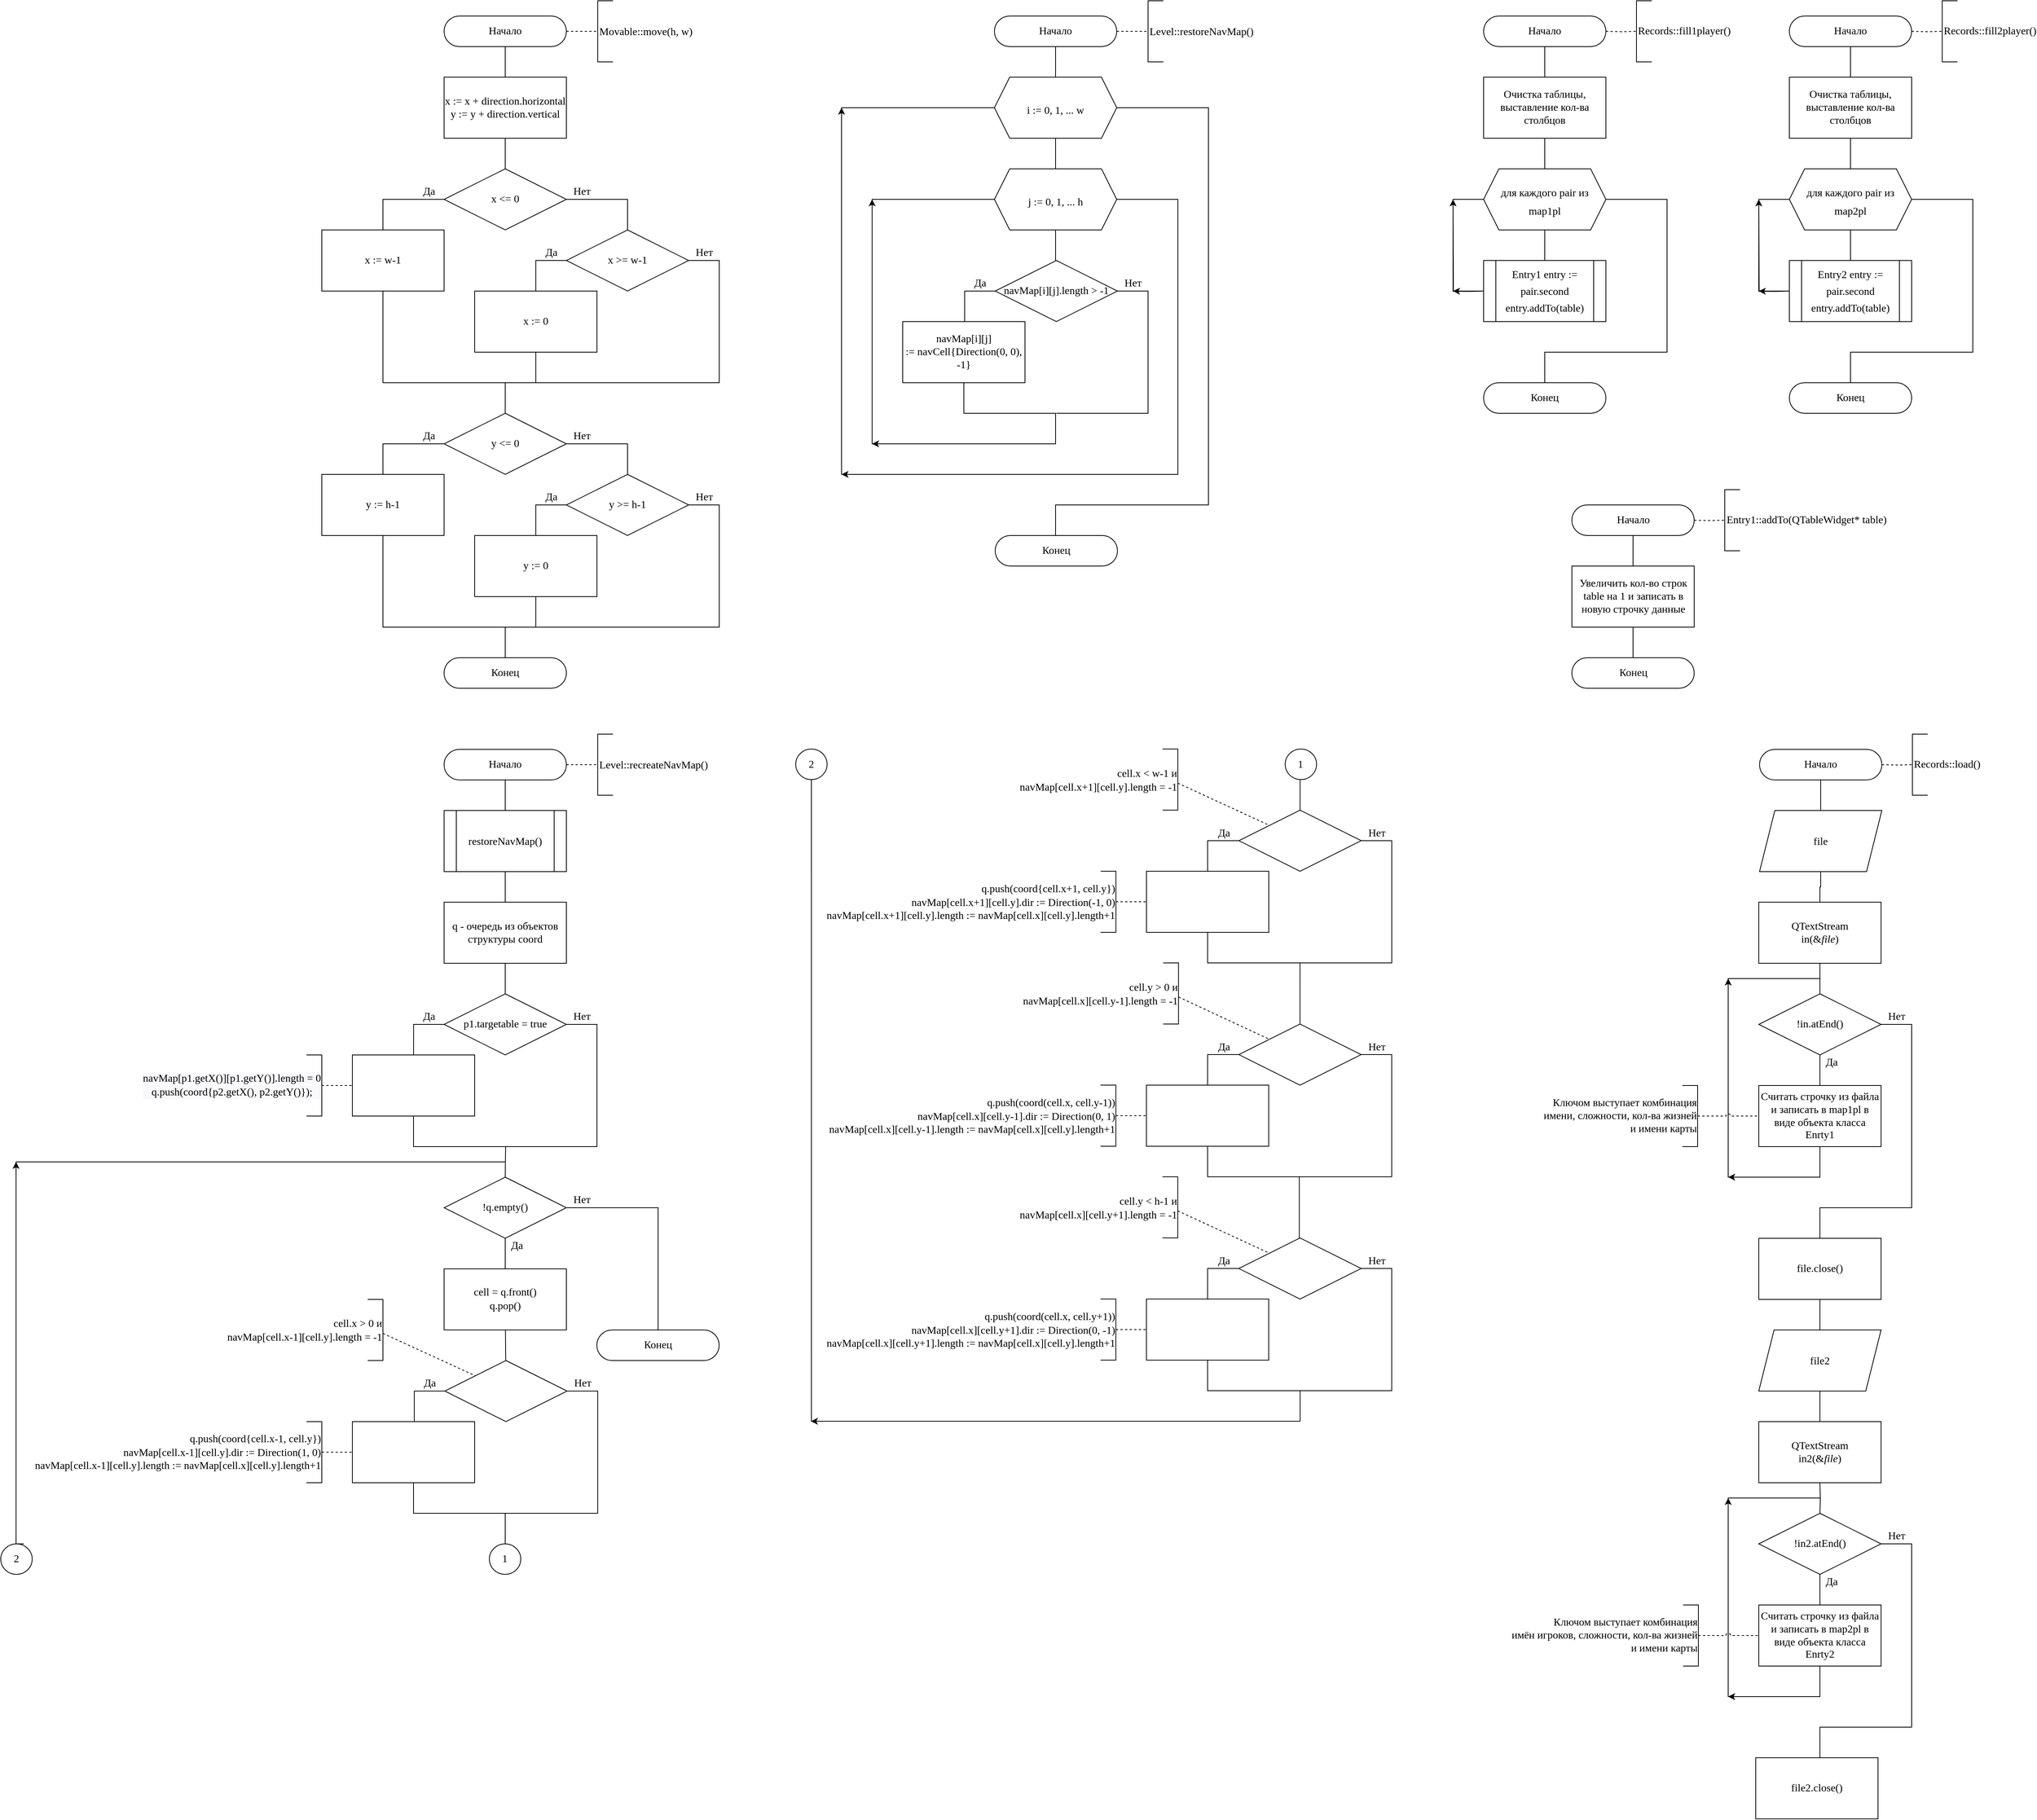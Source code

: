 <mxfile version="20.6.2" type="device"><diagram id="2o9EWjHod6vGQFFfxbe8" name="Страница 1"><mxGraphModel dx="3951" dy="1836" grid="1" gridSize="10" guides="1" tooltips="1" connect="1" arrows="1" fold="1" page="1" pageScale="1" pageWidth="827" pageHeight="1169" math="0" shadow="0"><root><mxCell id="0"/><mxCell id="1" parent="0"/><mxCell id="UtCb4KEz6U5HkHKiDq7U-1" style="edgeStyle=orthogonalEdgeStyle;rounded=0;orthogonalLoop=1;jettySize=auto;html=1;exitX=0.5;exitY=1;exitDx=0;exitDy=0;entryX=0.5;entryY=0;entryDx=0;entryDy=0;endArrow=none;endFill=0;fontFamily=Times New Roman;fontStyle=0;fontSize=14;" parent="1" source="UtCb4KEz6U5HkHKiDq7U-2" edge="1"><mxGeometry relative="1" as="geometry"><mxPoint x="320" y="160" as="targetPoint"/></mxGeometry></mxCell><mxCell id="UtCb4KEz6U5HkHKiDq7U-2" value="Начало" style="rounded=1;whiteSpace=wrap;html=1;arcSize=50;fontFamily=Times New Roman;fontStyle=0;fontSize=14;" parent="1" vertex="1"><mxGeometry x="240" y="80" width="160" height="40" as="geometry"/></mxCell><mxCell id="UtCb4KEz6U5HkHKiDq7U-106" value="" style="edgeStyle=orthogonalEdgeStyle;rounded=0;jumpStyle=arc;jumpSize=6;orthogonalLoop=1;jettySize=auto;html=1;fontFamily=Times New Roman;fontSize=14;endArrow=none;endFill=0;dashed=1;" parent="1" target="UtCb4KEz6U5HkHKiDq7U-107" edge="1"><mxGeometry relative="1" as="geometry"><mxPoint x="400.0" y="100" as="sourcePoint"/></mxGeometry></mxCell><mxCell id="UtCb4KEz6U5HkHKiDq7U-107" value="&lt;div style=&quot;text-align: center&quot;&gt;&lt;div style=&quot;line-height: 22px;&quot;&gt;&lt;div style=&quot;&quot;&gt;Movable::move(h, w)&lt;/div&gt;&lt;/div&gt;&lt;/div&gt;" style="strokeWidth=1;html=1;shape=mxgraph.flowchart.annotation_1;align=left;pointerEvents=1;fontSize=14;fontStyle=0;fontFamily=Times New Roman;" parent="1" vertex="1"><mxGeometry x="441" y="60" width="20" height="80" as="geometry"/></mxCell><mxCell id="UtCb4KEz6U5HkHKiDq7U-114" value="" style="edgeStyle=orthogonalEdgeStyle;rounded=0;orthogonalLoop=1;jettySize=auto;html=1;fontColor=#000000;endArrow=none;endFill=0;" parent="1" source="UtCb4KEz6U5HkHKiDq7U-108" target="UtCb4KEz6U5HkHKiDq7U-111" edge="1"><mxGeometry relative="1" as="geometry"/></mxCell><mxCell id="UtCb4KEz6U5HkHKiDq7U-108" value="x := x +&amp;nbsp;&lt;span style=&quot;background-color: initial;&quot;&gt;direction&lt;/span&gt;&lt;span style=&quot;background-color: initial;&quot;&gt;.&lt;/span&gt;&lt;span style=&quot;background-color: initial;&quot;&gt;horizontal&lt;br&gt;y :=&amp;nbsp;&lt;/span&gt;&lt;span style=&quot;background-color: initial;&quot;&gt;y&lt;/span&gt;&lt;span style=&quot;background-color: initial;&quot;&gt; &lt;/span&gt;&lt;span style=&quot;background-color: initial;&quot;&gt;+&amp;nbsp;&lt;/span&gt;&lt;span style=&quot;background-color: initial;&quot;&gt;direction.&lt;/span&gt;&lt;span style=&quot;background-color: initial;&quot;&gt;vertical&lt;/span&gt;" style="rounded=0;whiteSpace=wrap;html=1;fontSize=14;fontFamily=Times New Roman;fontStyle=0" parent="1" vertex="1"><mxGeometry x="240" y="160" width="160" height="80" as="geometry"/></mxCell><mxCell id="UtCb4KEz6U5HkHKiDq7U-109" style="edgeStyle=orthogonalEdgeStyle;rounded=0;jumpStyle=arc;jumpSize=6;orthogonalLoop=1;jettySize=auto;html=1;fontFamily=Times New Roman;fontSize=14;endArrow=none;endFill=0;" parent="1" source="UtCb4KEz6U5HkHKiDq7U-111" edge="1"><mxGeometry relative="1" as="geometry"><mxPoint x="200" y="360" as="targetPoint"/><Array as="points"><mxPoint x="160" y="320"/><mxPoint x="160" y="360"/></Array></mxGeometry></mxCell><mxCell id="UtCb4KEz6U5HkHKiDq7U-110" style="edgeStyle=orthogonalEdgeStyle;rounded=0;jumpStyle=arc;jumpSize=6;orthogonalLoop=1;jettySize=auto;html=1;fontFamily=Times New Roman;fontSize=14;endArrow=none;endFill=0;entryX=0.5;entryY=0;entryDx=0;entryDy=0;" parent="1" source="UtCb4KEz6U5HkHKiDq7U-111" target="UtCb4KEz6U5HkHKiDq7U-119" edge="1"><mxGeometry relative="1" as="geometry"><mxPoint x="440" y="360" as="targetPoint"/><Array as="points"><mxPoint x="480" y="320"/></Array></mxGeometry></mxCell><mxCell id="UtCb4KEz6U5HkHKiDq7U-111" value="x &amp;lt;= 0" style="rhombus;whiteSpace=wrap;html=1;fontSize=14;fontFamily=Times New Roman;fontStyle=0" parent="1" vertex="1"><mxGeometry x="240" y="280" width="160" height="80" as="geometry"/></mxCell><mxCell id="UtCb4KEz6U5HkHKiDq7U-112" value="Нет" style="text;html=1;align=center;verticalAlign=middle;resizable=0;points=[];autosize=1;strokeColor=none;fillColor=none;fontSize=14;fontFamily=Times New Roman;" parent="1" vertex="1"><mxGeometry x="400" y="300" width="40" height="20" as="geometry"/></mxCell><mxCell id="UtCb4KEz6U5HkHKiDq7U-113" value="Да" style="text;html=1;align=center;verticalAlign=middle;resizable=0;points=[];autosize=1;strokeColor=none;fillColor=none;fontSize=14;fontFamily=Times New Roman;" parent="1" vertex="1"><mxGeometry x="205" y="300" width="30" height="20" as="geometry"/></mxCell><mxCell id="UtCb4KEz6U5HkHKiDq7U-116" style="edgeStyle=orthogonalEdgeStyle;rounded=0;orthogonalLoop=1;jettySize=auto;html=1;fontColor=#000000;endArrow=none;endFill=0;" parent="1" source="UtCb4KEz6U5HkHKiDq7U-115" edge="1"><mxGeometry relative="1" as="geometry"><mxPoint x="320" y="600" as="targetPoint"/><Array as="points"><mxPoint x="160" y="560"/></Array></mxGeometry></mxCell><mxCell id="UtCb4KEz6U5HkHKiDq7U-115" value="x := w-1" style="rounded=0;whiteSpace=wrap;html=1;fontSize=14;fontFamily=Times New Roman;fontStyle=0" parent="1" vertex="1"><mxGeometry x="80" y="360" width="160" height="80" as="geometry"/></mxCell><mxCell id="UtCb4KEz6U5HkHKiDq7U-117" style="edgeStyle=orthogonalEdgeStyle;rounded=0;jumpStyle=arc;jumpSize=6;orthogonalLoop=1;jettySize=auto;html=1;fontFamily=Times New Roman;fontSize=14;endArrow=none;endFill=0;" parent="1" source="UtCb4KEz6U5HkHKiDq7U-119" edge="1"><mxGeometry relative="1" as="geometry"><mxPoint x="360" y="440" as="targetPoint"/><Array as="points"><mxPoint x="360" y="400"/></Array></mxGeometry></mxCell><mxCell id="UtCb4KEz6U5HkHKiDq7U-118" style="edgeStyle=orthogonalEdgeStyle;rounded=0;jumpStyle=arc;jumpSize=6;orthogonalLoop=1;jettySize=auto;html=1;fontFamily=Times New Roman;fontSize=14;endArrow=none;endFill=0;" parent="1" source="UtCb4KEz6U5HkHKiDq7U-119" edge="1"><mxGeometry relative="1" as="geometry"><mxPoint x="320" y="560" as="targetPoint"/><Array as="points"><mxPoint x="600" y="400"/></Array></mxGeometry></mxCell><mxCell id="UtCb4KEz6U5HkHKiDq7U-119" value="x &amp;gt;= w-1" style="rhombus;whiteSpace=wrap;html=1;fontSize=14;fontFamily=Times New Roman;fontStyle=0" parent="1" vertex="1"><mxGeometry x="400" y="360" width="160" height="80" as="geometry"/></mxCell><mxCell id="UtCb4KEz6U5HkHKiDq7U-120" value="Нет" style="text;html=1;align=center;verticalAlign=middle;resizable=0;points=[];autosize=1;strokeColor=none;fillColor=none;fontSize=14;fontFamily=Times New Roman;" parent="1" vertex="1"><mxGeometry x="560" y="380" width="40" height="20" as="geometry"/></mxCell><mxCell id="UtCb4KEz6U5HkHKiDq7U-121" value="Да" style="text;html=1;align=center;verticalAlign=middle;resizable=0;points=[];autosize=1;strokeColor=none;fillColor=none;fontSize=14;fontFamily=Times New Roman;" parent="1" vertex="1"><mxGeometry x="365" y="380" width="30" height="20" as="geometry"/></mxCell><mxCell id="UtCb4KEz6U5HkHKiDq7U-123" style="edgeStyle=orthogonalEdgeStyle;rounded=0;orthogonalLoop=1;jettySize=auto;html=1;fontColor=#000000;endArrow=none;endFill=0;" parent="1" source="UtCb4KEz6U5HkHKiDq7U-122" edge="1"><mxGeometry relative="1" as="geometry"><mxPoint x="360" y="560" as="targetPoint"/></mxGeometry></mxCell><mxCell id="UtCb4KEz6U5HkHKiDq7U-122" value="x := 0" style="rounded=0;whiteSpace=wrap;html=1;fontSize=14;fontFamily=Times New Roman;fontStyle=0" parent="1" vertex="1"><mxGeometry x="280" y="440" width="160" height="80" as="geometry"/></mxCell><mxCell id="UtCb4KEz6U5HkHKiDq7U-124" style="edgeStyle=orthogonalEdgeStyle;rounded=0;jumpStyle=arc;jumpSize=6;orthogonalLoop=1;jettySize=auto;html=1;fontFamily=Times New Roman;fontSize=14;endArrow=none;endFill=0;" parent="1" source="UtCb4KEz6U5HkHKiDq7U-126" edge="1"><mxGeometry relative="1" as="geometry"><mxPoint x="200" y="680" as="targetPoint"/><Array as="points"><mxPoint x="160" y="640"/><mxPoint x="160" y="680"/></Array></mxGeometry></mxCell><mxCell id="UtCb4KEz6U5HkHKiDq7U-125" style="edgeStyle=orthogonalEdgeStyle;rounded=0;jumpStyle=arc;jumpSize=6;orthogonalLoop=1;jettySize=auto;html=1;fontFamily=Times New Roman;fontSize=14;endArrow=none;endFill=0;entryX=0.5;entryY=0;entryDx=0;entryDy=0;" parent="1" source="UtCb4KEz6U5HkHKiDq7U-126" target="UtCb4KEz6U5HkHKiDq7U-133" edge="1"><mxGeometry relative="1" as="geometry"><mxPoint x="440" y="680" as="targetPoint"/><Array as="points"><mxPoint x="480" y="640"/></Array></mxGeometry></mxCell><mxCell id="UtCb4KEz6U5HkHKiDq7U-126" value="y &amp;lt;= 0" style="rhombus;whiteSpace=wrap;html=1;fontSize=14;fontFamily=Times New Roman;fontStyle=0" parent="1" vertex="1"><mxGeometry x="240" y="600" width="160" height="80" as="geometry"/></mxCell><mxCell id="UtCb4KEz6U5HkHKiDq7U-127" value="Нет" style="text;html=1;align=center;verticalAlign=middle;resizable=0;points=[];autosize=1;strokeColor=none;fillColor=none;fontSize=14;fontFamily=Times New Roman;" parent="1" vertex="1"><mxGeometry x="400" y="620" width="40" height="20" as="geometry"/></mxCell><mxCell id="UtCb4KEz6U5HkHKiDq7U-128" value="Да" style="text;html=1;align=center;verticalAlign=middle;resizable=0;points=[];autosize=1;strokeColor=none;fillColor=none;fontSize=14;fontFamily=Times New Roman;" parent="1" vertex="1"><mxGeometry x="205" y="620" width="30" height="20" as="geometry"/></mxCell><mxCell id="UtCb4KEz6U5HkHKiDq7U-129" style="edgeStyle=orthogonalEdgeStyle;rounded=0;orthogonalLoop=1;jettySize=auto;html=1;fontColor=#000000;endArrow=none;endFill=0;" parent="1" source="UtCb4KEz6U5HkHKiDq7U-130" edge="1"><mxGeometry relative="1" as="geometry"><mxPoint x="320" y="920" as="targetPoint"/><Array as="points"><mxPoint x="160" y="880"/></Array></mxGeometry></mxCell><mxCell id="UtCb4KEz6U5HkHKiDq7U-130" value="y := h-1" style="rounded=0;whiteSpace=wrap;html=1;fontSize=14;fontFamily=Times New Roman;fontStyle=0" parent="1" vertex="1"><mxGeometry x="80" y="680" width="160" height="80" as="geometry"/></mxCell><mxCell id="UtCb4KEz6U5HkHKiDq7U-131" style="edgeStyle=orthogonalEdgeStyle;rounded=0;jumpStyle=arc;jumpSize=6;orthogonalLoop=1;jettySize=auto;html=1;fontFamily=Times New Roman;fontSize=14;endArrow=none;endFill=0;" parent="1" source="UtCb4KEz6U5HkHKiDq7U-133" edge="1"><mxGeometry relative="1" as="geometry"><mxPoint x="360" y="760" as="targetPoint"/><Array as="points"><mxPoint x="360" y="720"/></Array></mxGeometry></mxCell><mxCell id="UtCb4KEz6U5HkHKiDq7U-132" style="edgeStyle=orthogonalEdgeStyle;rounded=0;jumpStyle=arc;jumpSize=6;orthogonalLoop=1;jettySize=auto;html=1;fontFamily=Times New Roman;fontSize=14;endArrow=none;endFill=0;" parent="1" source="UtCb4KEz6U5HkHKiDq7U-133" edge="1"><mxGeometry relative="1" as="geometry"><mxPoint x="320" y="880" as="targetPoint"/><Array as="points"><mxPoint x="600" y="720"/></Array></mxGeometry></mxCell><mxCell id="UtCb4KEz6U5HkHKiDq7U-133" value="y &amp;gt;= h-1" style="rhombus;whiteSpace=wrap;html=1;fontSize=14;fontFamily=Times New Roman;fontStyle=0" parent="1" vertex="1"><mxGeometry x="400" y="680" width="160" height="80" as="geometry"/></mxCell><mxCell id="UtCb4KEz6U5HkHKiDq7U-134" value="Нет" style="text;html=1;align=center;verticalAlign=middle;resizable=0;points=[];autosize=1;strokeColor=none;fillColor=none;fontSize=14;fontFamily=Times New Roman;" parent="1" vertex="1"><mxGeometry x="560" y="700" width="40" height="20" as="geometry"/></mxCell><mxCell id="UtCb4KEz6U5HkHKiDq7U-135" value="Да" style="text;html=1;align=center;verticalAlign=middle;resizable=0;points=[];autosize=1;strokeColor=none;fillColor=none;fontSize=14;fontFamily=Times New Roman;" parent="1" vertex="1"><mxGeometry x="365" y="700" width="30" height="20" as="geometry"/></mxCell><mxCell id="UtCb4KEz6U5HkHKiDq7U-136" style="edgeStyle=orthogonalEdgeStyle;rounded=0;orthogonalLoop=1;jettySize=auto;html=1;fontColor=#000000;endArrow=none;endFill=0;" parent="1" source="UtCb4KEz6U5HkHKiDq7U-137" edge="1"><mxGeometry relative="1" as="geometry"><mxPoint x="360" y="880" as="targetPoint"/></mxGeometry></mxCell><mxCell id="UtCb4KEz6U5HkHKiDq7U-137" value="y := 0" style="rounded=0;whiteSpace=wrap;html=1;fontSize=14;fontFamily=Times New Roman;fontStyle=0" parent="1" vertex="1"><mxGeometry x="280" y="760" width="160" height="80" as="geometry"/></mxCell><mxCell id="UtCb4KEz6U5HkHKiDq7U-138" value="Конец" style="rounded=1;whiteSpace=wrap;html=1;arcSize=50;fontFamily=Times New Roman;fontStyle=0;fontSize=14;" parent="1" vertex="1"><mxGeometry x="240" y="920" width="160" height="40" as="geometry"/></mxCell><mxCell id="UtCb4KEz6U5HkHKiDq7U-164" style="edgeStyle=orthogonalEdgeStyle;rounded=0;orthogonalLoop=1;jettySize=auto;html=1;exitX=0.5;exitY=1;exitDx=0;exitDy=0;entryX=0.5;entryY=0;entryDx=0;entryDy=0;endArrow=none;endFill=0;fontFamily=Times New Roman;fontStyle=0;fontSize=14;" parent="1" source="UtCb4KEz6U5HkHKiDq7U-165" edge="1"><mxGeometry relative="1" as="geometry"><mxPoint x="320" y="1120" as="targetPoint"/></mxGeometry></mxCell><mxCell id="UtCb4KEz6U5HkHKiDq7U-165" value="Начало" style="rounded=1;whiteSpace=wrap;html=1;arcSize=50;fontFamily=Times New Roman;fontStyle=0;fontSize=14;" parent="1" vertex="1"><mxGeometry x="240" y="1040" width="160" height="40" as="geometry"/></mxCell><mxCell id="UtCb4KEz6U5HkHKiDq7U-166" value="" style="edgeStyle=orthogonalEdgeStyle;rounded=0;jumpStyle=arc;jumpSize=6;orthogonalLoop=1;jettySize=auto;html=1;fontFamily=Times New Roman;fontSize=14;endArrow=none;endFill=0;dashed=1;" parent="1" target="UtCb4KEz6U5HkHKiDq7U-167" edge="1"><mxGeometry relative="1" as="geometry"><mxPoint x="400.0" y="1060" as="sourcePoint"/></mxGeometry></mxCell><mxCell id="UtCb4KEz6U5HkHKiDq7U-167" value="&lt;div style=&quot;text-align: center&quot;&gt;&lt;div style=&quot;line-height: 22px;&quot;&gt;&lt;div style=&quot;&quot;&gt;Level::recreateNavMap()&lt;/div&gt;&lt;/div&gt;&lt;/div&gt;" style="strokeWidth=1;html=1;shape=mxgraph.flowchart.annotation_1;align=left;pointerEvents=1;fontSize=14;fontStyle=0;fontFamily=Times New Roman;" parent="1" vertex="1"><mxGeometry x="441" y="1020" width="20" height="80" as="geometry"/></mxCell><mxCell id="UtCb4KEz6U5HkHKiDq7U-170" value="" style="edgeStyle=orthogonalEdgeStyle;rounded=0;orthogonalLoop=1;jettySize=auto;html=1;fontColor=#000000;endArrow=none;endFill=0;" parent="1" source="UtCb4KEz6U5HkHKiDq7U-168" target="UtCb4KEz6U5HkHKiDq7U-169" edge="1"><mxGeometry relative="1" as="geometry"/></mxCell><mxCell id="UtCb4KEz6U5HkHKiDq7U-168" value="&lt;div style=&quot;line-height: 22px;&quot;&gt;restoreNavMap()&lt;/div&gt;" style="shape=process;whiteSpace=wrap;html=1;backgroundOutline=1;fontSize=14;fontStyle=0;fontFamily=Times New Roman;" parent="1" vertex="1"><mxGeometry x="240" y="1120" width="160" height="80" as="geometry"/></mxCell><mxCell id="UtCb4KEz6U5HkHKiDq7U-176" value="" style="edgeStyle=orthogonalEdgeStyle;rounded=0;orthogonalLoop=1;jettySize=auto;html=1;fontColor=#000000;endArrow=none;endFill=0;" parent="1" source="UtCb4KEz6U5HkHKiDq7U-169" target="UtCb4KEz6U5HkHKiDq7U-173" edge="1"><mxGeometry relative="1" as="geometry"/></mxCell><mxCell id="UtCb4KEz6U5HkHKiDq7U-169" value="q - очередь из объектов структуры coord" style="rounded=0;whiteSpace=wrap;html=1;fontSize=14;fontFamily=Times New Roman;fontStyle=0" parent="1" vertex="1"><mxGeometry x="240" y="1240" width="160" height="80" as="geometry"/></mxCell><mxCell id="UtCb4KEz6U5HkHKiDq7U-171" style="edgeStyle=orthogonalEdgeStyle;rounded=0;jumpStyle=arc;jumpSize=6;orthogonalLoop=1;jettySize=auto;html=1;fontFamily=Times New Roman;fontSize=14;endArrow=none;endFill=0;" parent="1" source="UtCb4KEz6U5HkHKiDq7U-173" edge="1"><mxGeometry relative="1" as="geometry"><mxPoint x="200.07" y="1440" as="targetPoint"/><Array as="points"><mxPoint x="200.0" y="1400"/></Array></mxGeometry></mxCell><mxCell id="UtCb4KEz6U5HkHKiDq7U-172" style="edgeStyle=orthogonalEdgeStyle;rounded=0;jumpStyle=arc;jumpSize=6;orthogonalLoop=1;jettySize=auto;html=1;fontFamily=Times New Roman;fontSize=14;endArrow=none;endFill=0;" parent="1" source="UtCb4KEz6U5HkHKiDq7U-173" edge="1"><mxGeometry relative="1" as="geometry"><mxPoint x="320" y="1560" as="targetPoint"/><Array as="points"><mxPoint x="440.0" y="1400"/></Array></mxGeometry></mxCell><mxCell id="UtCb4KEz6U5HkHKiDq7U-173" value="p1.targetable = true" style="rhombus;whiteSpace=wrap;html=1;fontSize=14;fontFamily=Times New Roman;fontStyle=0" parent="1" vertex="1"><mxGeometry x="240.0" y="1360" width="160" height="80" as="geometry"/></mxCell><mxCell id="UtCb4KEz6U5HkHKiDq7U-174" value="Нет" style="text;html=1;align=center;verticalAlign=middle;resizable=0;points=[];autosize=1;strokeColor=none;fillColor=none;fontSize=14;fontFamily=Times New Roman;" parent="1" vertex="1"><mxGeometry x="400.0" y="1380" width="40" height="20" as="geometry"/></mxCell><mxCell id="UtCb4KEz6U5HkHKiDq7U-175" value="Да" style="text;html=1;align=center;verticalAlign=middle;resizable=0;points=[];autosize=1;strokeColor=none;fillColor=none;fontSize=14;fontFamily=Times New Roman;" parent="1" vertex="1"><mxGeometry x="205.0" y="1380" width="30" height="20" as="geometry"/></mxCell><mxCell id="UtCb4KEz6U5HkHKiDq7U-181" style="edgeStyle=orthogonalEdgeStyle;rounded=0;orthogonalLoop=1;jettySize=auto;html=1;fontFamily=Times New Roman;fontColor=#000000;endArrow=none;endFill=0;exitX=0.5;exitY=1;exitDx=0;exitDy=0;" parent="1" source="UtCb4KEz6U5HkHKiDq7U-177" edge="1"><mxGeometry relative="1" as="geometry"><mxPoint x="320" y="1600" as="targetPoint"/></mxGeometry></mxCell><mxCell id="UtCb4KEz6U5HkHKiDq7U-177" value="" style="rounded=0;whiteSpace=wrap;html=1;fontSize=14;fontFamily=Times New Roman;fontStyle=0" parent="1" vertex="1"><mxGeometry x="120" y="1440" width="160" height="80" as="geometry"/></mxCell><mxCell id="UtCb4KEz6U5HkHKiDq7U-180" value="" style="edgeStyle=orthogonalEdgeStyle;rounded=0;orthogonalLoop=1;jettySize=auto;html=1;fontFamily=Times New Roman;fontColor=#000000;endArrow=none;endFill=0;dashed=1;" parent="1" source="UtCb4KEz6U5HkHKiDq7U-179" target="UtCb4KEz6U5HkHKiDq7U-177" edge="1"><mxGeometry relative="1" as="geometry"/></mxCell><mxCell id="UtCb4KEz6U5HkHKiDq7U-179" value="&lt;span style=&quot;font-family: &amp;quot;Times New Roman&amp;quot;; font-size: 14px; font-style: normal; font-variant-ligatures: normal; font-variant-caps: normal; font-weight: 400; letter-spacing: normal; orphans: 2; text-align: center; text-indent: 0px; text-transform: none; widows: 2; word-spacing: 0px; -webkit-text-stroke-width: 0px; background-color: rgb(248, 249, 250); text-decoration-thickness: initial; text-decoration-style: initial; text-decoration-color: initial; float: none; display: inline !important;&quot;&gt;navMap[p1.getX()][p1.getY()].length = 0&lt;/span&gt;&lt;br style=&quot;font-family: &amp;quot;Times New Roman&amp;quot;; font-size: 14px; font-style: normal; font-variant-ligatures: normal; font-variant-caps: normal; font-weight: 400; letter-spacing: normal; orphans: 2; text-align: center; text-indent: 0px; text-transform: none; widows: 2; word-spacing: 0px; -webkit-text-stroke-width: 0px; background-color: rgb(248, 249, 250); text-decoration-thickness: initial; text-decoration-style: initial; text-decoration-color: initial;&quot;&gt;&lt;pre style=&quot;font-size: 14px; font-style: normal; font-variant-ligatures: normal; font-variant-caps: normal; font-weight: 400; letter-spacing: normal; orphans: 2; text-align: center; text-indent: 0px; text-transform: none; widows: 2; word-spacing: 0px; -webkit-text-stroke-width: 0px; background-color: rgb(248, 249, 250); text-decoration-thickness: initial; text-decoration-style: initial; text-decoration-color: initial; margin-top: 0px; margin-bottom: 0px;&quot;&gt;&lt;font face=&quot;Times New Roman&quot;&gt;q.push(coord{p2.getX(), p2.getY()});&lt;/font&gt;&lt;/pre&gt;" style="strokeWidth=1;html=1;shape=mxgraph.flowchart.annotation_1;align=right;pointerEvents=1;fontSize=14;fontStyle=0;fontFamily=Times New Roman;flipV=1;flipH=1;" parent="1" vertex="1"><mxGeometry x="60" y="1440" width="20" height="80" as="geometry"/></mxCell><mxCell id="UtCb4KEz6U5HkHKiDq7U-182" value="" style="edgeStyle=orthogonalEdgeStyle;rounded=0;orthogonalLoop=1;jettySize=auto;html=1;endArrow=none;endFill=0;" parent="1" source="UtCb4KEz6U5HkHKiDq7U-184" edge="1"><mxGeometry relative="1" as="geometry"><mxPoint x="320" y="1720" as="targetPoint"/></mxGeometry></mxCell><mxCell id="UtCb4KEz6U5HkHKiDq7U-183" style="edgeStyle=orthogonalEdgeStyle;rounded=0;orthogonalLoop=1;jettySize=auto;html=1;endArrow=none;endFill=0;" parent="1" source="UtCb4KEz6U5HkHKiDq7U-184" edge="1"><mxGeometry relative="1" as="geometry"><mxPoint x="520" y="1800" as="targetPoint"/><Array as="points"><mxPoint x="520" y="1640"/></Array></mxGeometry></mxCell><mxCell id="UtCb4KEz6U5HkHKiDq7U-184" value="!q.empty()" style="rhombus;whiteSpace=wrap;html=1;fontSize=14;fontFamily=Times New Roman;fontStyle=0" parent="1" vertex="1"><mxGeometry x="240" y="1600" width="160" height="80" as="geometry"/></mxCell><mxCell id="UtCb4KEz6U5HkHKiDq7U-185" style="edgeStyle=orthogonalEdgeStyle;rounded=0;orthogonalLoop=1;jettySize=auto;html=1;endArrow=none;endFill=0;entryX=0.5;entryY=1;entryDx=0;entryDy=0;" parent="1" target="UtCb4KEz6U5HkHKiDq7U-389" edge="1"><mxGeometry relative="1" as="geometry"><mxPoint x="719.93" y="1279.53" as="targetPoint"/><Array as="points"><mxPoint x="721" y="1920"/></Array><mxPoint x="1359.93" y="1919.53" as="sourcePoint"/></mxGeometry></mxCell><mxCell id="UtCb4KEz6U5HkHKiDq7U-196" value="" style="edgeStyle=none;rounded=0;orthogonalLoop=1;jettySize=auto;html=1;fontFamily=Times New Roman;fontColor=#000000;endArrow=none;endFill=0;" parent="1" source="UtCb4KEz6U5HkHKiDq7U-186" target="UtCb4KEz6U5HkHKiDq7U-191" edge="1"><mxGeometry relative="1" as="geometry"/></mxCell><mxCell id="UtCb4KEz6U5HkHKiDq7U-186" value="cell =&amp;nbsp;&lt;span style=&quot;background-color: initial;&quot;&gt;q&lt;/span&gt;&lt;span style=&quot;background-color: initial;&quot;&gt;.&lt;/span&gt;&lt;span style=&quot;background-color: initial;&quot;&gt;front()&lt;br&gt;&lt;/span&gt;&lt;pre style=&quot;margin-top: 0px; margin-bottom: 0px;&quot;&gt;&lt;font face=&quot;Times New Roman&quot;&gt;q.pop()&lt;/font&gt;&lt;/pre&gt;" style="rounded=0;whiteSpace=wrap;html=1;fontSize=14;fontFamily=Times New Roman;fontStyle=0" parent="1" vertex="1"><mxGeometry x="240" y="1720" width="160" height="80" as="geometry"/></mxCell><mxCell id="UtCb4KEz6U5HkHKiDq7U-187" value="Да" style="text;html=1;align=center;verticalAlign=middle;resizable=0;points=[];autosize=1;strokeColor=none;fillColor=none;fontSize=14;fontFamily=Times New Roman;" parent="1" vertex="1"><mxGeometry x="320" y="1680" width="30" height="20" as="geometry"/></mxCell><mxCell id="UtCb4KEz6U5HkHKiDq7U-188" value="Нет" style="text;html=1;align=center;verticalAlign=middle;resizable=0;points=[];autosize=1;strokeColor=none;fillColor=none;fontSize=14;fontFamily=Times New Roman;" parent="1" vertex="1"><mxGeometry x="400" y="1620" width="40" height="20" as="geometry"/></mxCell><mxCell id="UtCb4KEz6U5HkHKiDq7U-189" style="edgeStyle=orthogonalEdgeStyle;rounded=0;jumpStyle=arc;jumpSize=6;orthogonalLoop=1;jettySize=auto;html=1;fontFamily=Times New Roman;fontSize=14;endArrow=none;endFill=0;" parent="1" source="UtCb4KEz6U5HkHKiDq7U-191" edge="1"><mxGeometry relative="1" as="geometry"><mxPoint x="201" y="1920" as="targetPoint"/><Array as="points"><mxPoint x="200.93" y="1880"/></Array></mxGeometry></mxCell><mxCell id="UtCb4KEz6U5HkHKiDq7U-190" style="edgeStyle=orthogonalEdgeStyle;rounded=0;jumpStyle=arc;jumpSize=6;orthogonalLoop=1;jettySize=auto;html=1;fontFamily=Times New Roman;fontSize=14;endArrow=none;endFill=0;" parent="1" source="UtCb4KEz6U5HkHKiDq7U-191" edge="1"><mxGeometry relative="1" as="geometry"><mxPoint x="320" y="2040" as="targetPoint"/><Array as="points"><mxPoint x="440.93" y="1880"/></Array></mxGeometry></mxCell><mxCell id="UtCb4KEz6U5HkHKiDq7U-191" value="" style="rhombus;whiteSpace=wrap;html=1;fontSize=14;fontFamily=Times New Roman;fontStyle=0" parent="1" vertex="1"><mxGeometry x="240.93" y="1840" width="160" height="80" as="geometry"/></mxCell><mxCell id="UtCb4KEz6U5HkHKiDq7U-192" value="Нет" style="text;html=1;align=center;verticalAlign=middle;resizable=0;points=[];autosize=1;strokeColor=none;fillColor=none;fontSize=14;fontFamily=Times New Roman;" parent="1" vertex="1"><mxGeometry x="400.93" y="1860" width="40" height="20" as="geometry"/></mxCell><mxCell id="UtCb4KEz6U5HkHKiDq7U-193" value="Да" style="text;html=1;align=center;verticalAlign=middle;resizable=0;points=[];autosize=1;strokeColor=none;fillColor=none;fontSize=14;fontFamily=Times New Roman;" parent="1" vertex="1"><mxGeometry x="205.93" y="1860" width="30" height="20" as="geometry"/></mxCell><mxCell id="UtCb4KEz6U5HkHKiDq7U-200" style="rounded=0;orthogonalLoop=1;jettySize=auto;html=1;entryX=0;entryY=0;entryDx=0;entryDy=0;fontFamily=Times New Roman;fontColor=#000000;endArrow=none;endFill=0;dashed=1;" parent="1" source="UtCb4KEz6U5HkHKiDq7U-195" target="UtCb4KEz6U5HkHKiDq7U-191" edge="1"><mxGeometry relative="1" as="geometry"/></mxCell><mxCell id="UtCb4KEz6U5HkHKiDq7U-195" value="&lt;div style=&quot;&quot;&gt;&lt;pre style=&quot;margin-top: 0px; margin-bottom: 0px;&quot;&gt;&lt;font face=&quot;Times New Roman&quot;&gt;cell.x &amp;gt; 0 и&lt;/font&gt;&lt;/pre&gt;&lt;pre style=&quot;margin-top: 0px; margin-bottom: 0px;&quot;&gt;&lt;font face=&quot;Times New Roman&quot;&gt;navMap[cell.x-1][cell.y].length = -1&lt;/font&gt;&lt;/pre&gt;&lt;/div&gt;" style="strokeWidth=1;html=1;shape=mxgraph.flowchart.annotation_1;align=right;pointerEvents=1;fontSize=14;fontStyle=0;fontFamily=Times New Roman;flipH=1;" parent="1" vertex="1"><mxGeometry x="140" y="1760" width="20" height="80" as="geometry"/></mxCell><mxCell id="UtCb4KEz6U5HkHKiDq7U-199" style="edgeStyle=orthogonalEdgeStyle;rounded=0;orthogonalLoop=1;jettySize=auto;html=1;fontFamily=Times New Roman;fontColor=#000000;endArrow=none;endFill=0;exitX=0.5;exitY=1;exitDx=0;exitDy=0;" parent="1" source="UtCb4KEz6U5HkHKiDq7U-197" edge="1"><mxGeometry relative="1" as="geometry"><mxPoint x="320" y="2080" as="targetPoint"/><Array as="points"><mxPoint x="200" y="2040"/><mxPoint x="320" y="2040"/></Array></mxGeometry></mxCell><mxCell id="UtCb4KEz6U5HkHKiDq7U-197" value="&lt;pre style=&quot;margin-top: 0px; margin-bottom: 0px;&quot;&gt;&lt;br&gt;&lt;/pre&gt;" style="rounded=0;whiteSpace=wrap;html=1;fontSize=14;fontFamily=Times New Roman;fontStyle=0" parent="1" vertex="1"><mxGeometry x="120" y="1920" width="160" height="80" as="geometry"/></mxCell><mxCell id="UtCb4KEz6U5HkHKiDq7U-204" value="" style="edgeStyle=orthogonalEdgeStyle;rounded=0;orthogonalLoop=1;jettySize=auto;html=1;dashed=1;fontFamily=Times New Roman;fontColor=#000000;endArrow=none;endFill=0;" parent="1" source="UtCb4KEz6U5HkHKiDq7U-201" target="UtCb4KEz6U5HkHKiDq7U-197" edge="1"><mxGeometry relative="1" as="geometry"/></mxCell><mxCell id="UtCb4KEz6U5HkHKiDq7U-201" value="&lt;div style=&quot;&quot;&gt;&lt;pre style=&quot;margin-top: 0px; margin-bottom: 0px;&quot;&gt;&lt;pre style=&quot;margin-top: 0px; margin-bottom: 0px;&quot;&gt;&lt;font face=&quot;Times New Roman&quot;&gt;q.push(coord{cell.x-1, cell.y})&lt;br&gt;navMap[cell.x-1][cell.y].dir := Direction(1, 0)&lt;br&gt;navMap[cell.x-1][cell.y].length := navMap[cell.x][cell.y].length+1&lt;/font&gt;&lt;/pre&gt;&lt;/pre&gt;&lt;/div&gt;" style="strokeWidth=1;html=1;shape=mxgraph.flowchart.annotation_1;align=right;pointerEvents=1;fontSize=14;fontStyle=0;fontFamily=Times New Roman;flipH=1;" parent="1" vertex="1"><mxGeometry x="60" y="1920" width="20" height="80" as="geometry"/></mxCell><mxCell id="UtCb4KEz6U5HkHKiDq7U-227" style="edgeStyle=orthogonalEdgeStyle;rounded=0;jumpStyle=arc;jumpSize=6;orthogonalLoop=1;jettySize=auto;html=1;fontFamily=Times New Roman;fontSize=14;endArrow=none;endFill=0;" parent="1" source="UtCb4KEz6U5HkHKiDq7U-228" edge="1"><mxGeometry relative="1" as="geometry"><mxPoint x="1358.93" y="1319.53" as="targetPoint"/><Array as="points"><mxPoint x="1479.86" y="1159.53"/></Array></mxGeometry></mxCell><mxCell id="UtCb4KEz6U5HkHKiDq7U-236" style="edgeStyle=orthogonalEdgeStyle;rounded=0;orthogonalLoop=1;jettySize=auto;html=1;entryX=0.5;entryY=0;entryDx=0;entryDy=0;fontFamily=Times New Roman;fontColor=#000000;endArrow=none;endFill=0;exitX=0;exitY=0.5;exitDx=0;exitDy=0;" parent="1" source="UtCb4KEz6U5HkHKiDq7U-228" target="UtCb4KEz6U5HkHKiDq7U-233" edge="1"><mxGeometry relative="1" as="geometry"/></mxCell><mxCell id="UtCb4KEz6U5HkHKiDq7U-383" style="edgeStyle=orthogonalEdgeStyle;rounded=0;comic=0;sketch=0;jumpStyle=arc;orthogonalLoop=1;jettySize=auto;html=1;shadow=0;strokeColor=default;fontFamily=Times New Roman;fontSize=14;fontColor=#000000;endArrow=none;endFill=0;" parent="1" source="UtCb4KEz6U5HkHKiDq7U-228" edge="1"><mxGeometry relative="1" as="geometry"><mxPoint x="1359.86" y="1079.53" as="targetPoint"/></mxGeometry></mxCell><mxCell id="UtCb4KEz6U5HkHKiDq7U-228" value="" style="rhombus;whiteSpace=wrap;html=1;fontSize=14;fontFamily=Times New Roman;fontStyle=0" parent="1" vertex="1"><mxGeometry x="1279.86" y="1119.53" width="160" height="80" as="geometry"/></mxCell><mxCell id="UtCb4KEz6U5HkHKiDq7U-229" value="Нет" style="text;html=1;align=center;verticalAlign=middle;resizable=0;points=[];autosize=1;strokeColor=none;fillColor=none;fontSize=14;fontFamily=Times New Roman;" parent="1" vertex="1"><mxGeometry x="1439.86" y="1139.53" width="40" height="20" as="geometry"/></mxCell><mxCell id="UtCb4KEz6U5HkHKiDq7U-230" style="rounded=0;orthogonalLoop=1;jettySize=auto;html=1;entryX=0;entryY=0;entryDx=0;entryDy=0;fontFamily=Times New Roman;fontColor=#000000;endArrow=none;endFill=0;dashed=1;" parent="1" source="UtCb4KEz6U5HkHKiDq7U-231" target="UtCb4KEz6U5HkHKiDq7U-228" edge="1"><mxGeometry relative="1" as="geometry"/></mxCell><mxCell id="UtCb4KEz6U5HkHKiDq7U-231" value="&lt;div style=&quot;&quot;&gt;&lt;pre style=&quot;margin-top: 0px; margin-bottom: 0px;&quot;&gt;&lt;font face=&quot;Times New Roman&quot;&gt;cell.x &amp;lt; w-1 и&lt;/font&gt;&lt;/pre&gt;&lt;pre style=&quot;margin-top: 0px; margin-bottom: 0px;&quot;&gt;&lt;font face=&quot;Times New Roman&quot;&gt;navMap[cell.x+1][cell.y].length = -1&lt;/font&gt;&lt;/pre&gt;&lt;/div&gt;" style="strokeWidth=1;html=1;shape=mxgraph.flowchart.annotation_1;align=right;pointerEvents=1;fontSize=14;fontStyle=0;fontFamily=Times New Roman;flipH=1;" parent="1" vertex="1"><mxGeometry x="1179.93" y="1039.53" width="20" height="80" as="geometry"/></mxCell><mxCell id="UtCb4KEz6U5HkHKiDq7U-232" style="edgeStyle=orthogonalEdgeStyle;rounded=0;orthogonalLoop=1;jettySize=auto;html=1;fontFamily=Times New Roman;fontColor=#000000;endArrow=none;endFill=0;exitX=0.5;exitY=1;exitDx=0;exitDy=0;entryX=0.5;entryY=0;entryDx=0;entryDy=0;" parent="1" source="UtCb4KEz6U5HkHKiDq7U-233" target="UtCb4KEz6U5HkHKiDq7U-240" edge="1"><mxGeometry relative="1" as="geometry"><mxPoint x="1358.93" y="1359.53" as="targetPoint"/><Array as="points"><mxPoint x="1238.93" y="1319.53"/><mxPoint x="1359.93" y="1319.53"/></Array></mxGeometry></mxCell><mxCell id="UtCb4KEz6U5HkHKiDq7U-233" value="&lt;pre style=&quot;margin-top: 0px; margin-bottom: 0px;&quot;&gt;&lt;br&gt;&lt;/pre&gt;" style="rounded=0;whiteSpace=wrap;html=1;fontSize=14;fontFamily=Times New Roman;fontStyle=0" parent="1" vertex="1"><mxGeometry x="1158.93" y="1199.53" width="160" height="80" as="geometry"/></mxCell><mxCell id="UtCb4KEz6U5HkHKiDq7U-234" value="" style="edgeStyle=orthogonalEdgeStyle;rounded=0;orthogonalLoop=1;jettySize=auto;html=1;dashed=1;fontFamily=Times New Roman;fontColor=#000000;endArrow=none;endFill=0;" parent="1" source="UtCb4KEz6U5HkHKiDq7U-235" target="UtCb4KEz6U5HkHKiDq7U-233" edge="1"><mxGeometry relative="1" as="geometry"/></mxCell><mxCell id="UtCb4KEz6U5HkHKiDq7U-235" value="&lt;div style=&quot;&quot;&gt;&lt;pre style=&quot;margin-top: 0px; margin-bottom: 0px;&quot;&gt;&lt;pre style=&quot;margin-top: 0px; margin-bottom: 0px;&quot;&gt;&lt;font face=&quot;Times New Roman&quot;&gt;q.push(coord{cell.x+1, cell.y})&lt;br/&gt;navMap[cell.x+1][cell.y].dir := Direction(-1, 0)&lt;br/&gt;navMap[cell.x+1][cell.y].length := navMap[cell.x][cell.y].length+1&lt;/font&gt;&lt;br&gt;&lt;/pre&gt;&lt;/pre&gt;&lt;/div&gt;" style="strokeWidth=1;html=1;shape=mxgraph.flowchart.annotation_1;align=right;pointerEvents=1;fontSize=14;fontStyle=0;fontFamily=Times New Roman;flipH=1;" parent="1" vertex="1"><mxGeometry x="1098.93" y="1199.53" width="20" height="80" as="geometry"/></mxCell><mxCell id="UtCb4KEz6U5HkHKiDq7U-237" value="Да" style="text;html=1;align=center;verticalAlign=middle;resizable=0;points=[];autosize=1;strokeColor=none;fillColor=none;fontSize=14;fontFamily=Times New Roman;" parent="1" vertex="1"><mxGeometry x="1244.93" y="1139.53" width="30" height="20" as="geometry"/></mxCell><mxCell id="UtCb4KEz6U5HkHKiDq7U-238" style="edgeStyle=orthogonalEdgeStyle;rounded=0;jumpStyle=arc;jumpSize=6;orthogonalLoop=1;jettySize=auto;html=1;fontFamily=Times New Roman;fontSize=14;endArrow=none;endFill=0;" parent="1" source="UtCb4KEz6U5HkHKiDq7U-240" edge="1"><mxGeometry relative="1" as="geometry"><mxPoint x="1358.86" y="1599.53" as="targetPoint"/><Array as="points"><mxPoint x="1479.79" y="1439.53"/></Array></mxGeometry></mxCell><mxCell id="UtCb4KEz6U5HkHKiDq7U-239" style="edgeStyle=orthogonalEdgeStyle;rounded=0;orthogonalLoop=1;jettySize=auto;html=1;entryX=0.5;entryY=0;entryDx=0;entryDy=0;fontFamily=Times New Roman;fontColor=#000000;endArrow=none;endFill=0;exitX=0;exitY=0.5;exitDx=0;exitDy=0;" parent="1" source="UtCb4KEz6U5HkHKiDq7U-240" target="UtCb4KEz6U5HkHKiDq7U-245" edge="1"><mxGeometry relative="1" as="geometry"/></mxCell><mxCell id="UtCb4KEz6U5HkHKiDq7U-240" value="" style="rhombus;whiteSpace=wrap;html=1;fontSize=14;fontFamily=Times New Roman;fontStyle=0" parent="1" vertex="1"><mxGeometry x="1279.79" y="1399.53" width="160" height="80" as="geometry"/></mxCell><mxCell id="UtCb4KEz6U5HkHKiDq7U-241" value="Нет" style="text;html=1;align=center;verticalAlign=middle;resizable=0;points=[];autosize=1;strokeColor=none;fillColor=none;fontSize=14;fontFamily=Times New Roman;" parent="1" vertex="1"><mxGeometry x="1439.79" y="1419.53" width="40" height="20" as="geometry"/></mxCell><mxCell id="UtCb4KEz6U5HkHKiDq7U-242" style="rounded=0;orthogonalLoop=1;jettySize=auto;html=1;entryX=0;entryY=0;entryDx=0;entryDy=0;fontFamily=Times New Roman;fontColor=#000000;endArrow=none;endFill=0;dashed=1;" parent="1" source="UtCb4KEz6U5HkHKiDq7U-243" target="UtCb4KEz6U5HkHKiDq7U-240" edge="1"><mxGeometry relative="1" as="geometry"/></mxCell><mxCell id="UtCb4KEz6U5HkHKiDq7U-243" value="&lt;div style=&quot;&quot;&gt;&lt;pre style=&quot;margin-top: 0px; margin-bottom: 0px;&quot;&gt;&lt;font style=&quot;font-size: 14px;&quot; face=&quot;Times New Roman&quot;&gt;cell.y &amp;gt; 0 и&lt;/font&gt;&lt;/pre&gt;&lt;pre style=&quot;margin-top: 0px; margin-bottom: 0px;&quot;&gt;&lt;font style=&quot;font-size: 14px;&quot; face=&quot;Times New Roman&quot;&gt;navMap[cell.x][cell.y-1].length = -1&lt;/font&gt;&lt;/pre&gt;&lt;/div&gt;" style="strokeWidth=1;html=1;shape=mxgraph.flowchart.annotation_1;align=right;pointerEvents=1;fontSize=14;fontStyle=0;fontFamily=Times New Roman;flipH=1;" parent="1" vertex="1"><mxGeometry x="1180.86" y="1319.53" width="20" height="80" as="geometry"/></mxCell><mxCell id="UtCb4KEz6U5HkHKiDq7U-244" style="edgeStyle=orthogonalEdgeStyle;rounded=0;orthogonalLoop=1;jettySize=auto;html=1;fontFamily=Times New Roman;fontColor=#000000;endArrow=none;endFill=0;exitX=0.5;exitY=1;exitDx=0;exitDy=0;" parent="1" source="UtCb4KEz6U5HkHKiDq7U-245" edge="1"><mxGeometry relative="1" as="geometry"><mxPoint x="1359.93" y="1679.53" as="targetPoint"/><Array as="points"><mxPoint x="1238.86" y="1599.53"/><mxPoint x="1358.86" y="1599.53"/></Array></mxGeometry></mxCell><mxCell id="UtCb4KEz6U5HkHKiDq7U-245" value="&lt;pre style=&quot;margin-top: 0px; margin-bottom: 0px;&quot;&gt;&lt;br&gt;&lt;/pre&gt;" style="rounded=0;whiteSpace=wrap;html=1;fontSize=14;fontFamily=Times New Roman;fontStyle=0" parent="1" vertex="1"><mxGeometry x="1158.86" y="1479.53" width="160" height="80" as="geometry"/></mxCell><mxCell id="UtCb4KEz6U5HkHKiDq7U-246" value="" style="edgeStyle=orthogonalEdgeStyle;rounded=0;orthogonalLoop=1;jettySize=auto;html=1;dashed=1;fontFamily=Times New Roman;fontColor=#000000;endArrow=none;endFill=0;" parent="1" source="UtCb4KEz6U5HkHKiDq7U-247" target="UtCb4KEz6U5HkHKiDq7U-245" edge="1"><mxGeometry relative="1" as="geometry"/></mxCell><mxCell id="UtCb4KEz6U5HkHKiDq7U-247" value="&lt;div style=&quot;&quot;&gt;&lt;pre style=&quot;margin-top: 0px; margin-bottom: 0px;&quot;&gt;&lt;pre style=&quot;margin-top: 0px; margin-bottom: 0px;&quot;&gt;&lt;font face=&quot;Times New Roman&quot;&gt;q.push(coord(cell.x, cell.y-1))&lt;br/&gt;navMap[cell.x][cell.y-1].dir := Direction(0, 1)&lt;br/&gt;navMap[cell.x][cell.y-1].length := navMap[cell.x][cell.y].length+1&lt;/font&gt;&lt;br&gt;&lt;/pre&gt;&lt;/pre&gt;&lt;/div&gt;" style="strokeWidth=1;html=1;shape=mxgraph.flowchart.annotation_1;align=right;pointerEvents=1;fontSize=14;fontStyle=0;fontFamily=Times New Roman;flipH=1;" parent="1" vertex="1"><mxGeometry x="1098.86" y="1479.53" width="20" height="80" as="geometry"/></mxCell><mxCell id="UtCb4KEz6U5HkHKiDq7U-248" value="Да" style="text;html=1;align=center;verticalAlign=middle;resizable=0;points=[];autosize=1;strokeColor=none;fillColor=none;fontSize=14;fontFamily=Times New Roman;" parent="1" vertex="1"><mxGeometry x="1244.86" y="1419.53" width="30" height="20" as="geometry"/></mxCell><mxCell id="UtCb4KEz6U5HkHKiDq7U-249" style="edgeStyle=orthogonalEdgeStyle;rounded=0;jumpStyle=arc;jumpSize=6;orthogonalLoop=1;jettySize=auto;html=1;fontFamily=Times New Roman;fontSize=14;endArrow=none;endFill=0;" parent="1" source="UtCb4KEz6U5HkHKiDq7U-251" edge="1"><mxGeometry relative="1" as="geometry"><mxPoint x="1358.86" y="1879.53" as="targetPoint"/><Array as="points"><mxPoint x="1479.79" y="1719.53"/></Array></mxGeometry></mxCell><mxCell id="UtCb4KEz6U5HkHKiDq7U-250" style="edgeStyle=orthogonalEdgeStyle;rounded=0;orthogonalLoop=1;jettySize=auto;html=1;entryX=0.5;entryY=0;entryDx=0;entryDy=0;fontFamily=Times New Roman;fontColor=#000000;endArrow=none;endFill=0;exitX=0;exitY=0.5;exitDx=0;exitDy=0;" parent="1" source="UtCb4KEz6U5HkHKiDq7U-251" target="UtCb4KEz6U5HkHKiDq7U-256" edge="1"><mxGeometry relative="1" as="geometry"/></mxCell><mxCell id="UtCb4KEz6U5HkHKiDq7U-251" value="" style="rhombus;whiteSpace=wrap;html=1;fontSize=14;fontFamily=Times New Roman;fontStyle=0" parent="1" vertex="1"><mxGeometry x="1279.79" y="1679.53" width="160" height="80" as="geometry"/></mxCell><mxCell id="UtCb4KEz6U5HkHKiDq7U-252" value="Нет" style="text;html=1;align=center;verticalAlign=middle;resizable=0;points=[];autosize=1;strokeColor=none;fillColor=none;fontSize=14;fontFamily=Times New Roman;" parent="1" vertex="1"><mxGeometry x="1439.79" y="1699.53" width="40" height="20" as="geometry"/></mxCell><mxCell id="UtCb4KEz6U5HkHKiDq7U-253" style="rounded=0;orthogonalLoop=1;jettySize=auto;html=1;entryX=0;entryY=0;entryDx=0;entryDy=0;fontFamily=Times New Roman;fontColor=#000000;endArrow=none;endFill=0;dashed=1;" parent="1" source="UtCb4KEz6U5HkHKiDq7U-254" target="UtCb4KEz6U5HkHKiDq7U-251" edge="1"><mxGeometry relative="1" as="geometry"/></mxCell><mxCell id="UtCb4KEz6U5HkHKiDq7U-254" value="&lt;div style=&quot;&quot;&gt;&lt;pre style=&quot;margin-top: 0px; margin-bottom: 0px;&quot;&gt;&lt;font face=&quot;Times New Roman&quot;&gt;cell.y &amp;lt; h-1 и&lt;/font&gt;&lt;/pre&gt;&lt;pre style=&quot;margin-top: 0px; margin-bottom: 0px;&quot;&gt;&lt;font face=&quot;Times New Roman&quot;&gt;navMap[cell.x][cell.y+1].length = -1&lt;/font&gt;&lt;/pre&gt;&lt;/div&gt;" style="strokeWidth=1;html=1;shape=mxgraph.flowchart.annotation_1;align=right;pointerEvents=1;fontSize=14;fontStyle=0;fontFamily=Times New Roman;flipH=1;" parent="1" vertex="1"><mxGeometry x="1179.86" y="1599.53" width="20" height="80" as="geometry"/></mxCell><mxCell id="UtCb4KEz6U5HkHKiDq7U-255" style="edgeStyle=orthogonalEdgeStyle;rounded=0;orthogonalLoop=1;jettySize=auto;html=1;fontFamily=Times New Roman;fontColor=#000000;endArrow=none;endFill=0;exitX=0.5;exitY=1;exitDx=0;exitDy=0;" parent="1" source="UtCb4KEz6U5HkHKiDq7U-256" edge="1"><mxGeometry relative="1" as="geometry"><mxPoint x="1359.93" y="1919.53" as="targetPoint"/><Array as="points"><mxPoint x="1238.86" y="1879.53"/><mxPoint x="1359.86" y="1879.53"/></Array></mxGeometry></mxCell><mxCell id="UtCb4KEz6U5HkHKiDq7U-256" value="&lt;pre style=&quot;margin-top: 0px; margin-bottom: 0px;&quot;&gt;&lt;br&gt;&lt;/pre&gt;" style="rounded=0;whiteSpace=wrap;html=1;fontSize=14;fontFamily=Times New Roman;fontStyle=0" parent="1" vertex="1"><mxGeometry x="1158.86" y="1759.53" width="160" height="80" as="geometry"/></mxCell><mxCell id="UtCb4KEz6U5HkHKiDq7U-257" value="" style="edgeStyle=orthogonalEdgeStyle;rounded=0;orthogonalLoop=1;jettySize=auto;html=1;dashed=1;fontFamily=Times New Roman;fontColor=#000000;endArrow=none;endFill=0;" parent="1" source="UtCb4KEz6U5HkHKiDq7U-258" target="UtCb4KEz6U5HkHKiDq7U-256" edge="1"><mxGeometry relative="1" as="geometry"/></mxCell><mxCell id="UtCb4KEz6U5HkHKiDq7U-258" value="&lt;div style=&quot;&quot;&gt;&lt;pre style=&quot;margin-top: 0px; margin-bottom: 0px;&quot;&gt;&lt;pre style=&quot;margin-top: 0px; margin-bottom: 0px;&quot;&gt;&lt;font face=&quot;Times New Roman&quot;&gt;q.push(coord(cell.x, cell.y+1))&lt;br/&gt;navMap[cell.x][cell.y+1].dir := Direction(0, -1)&lt;br/&gt;navMap[cell.x][cell.y+1].length := navMap[cell.x][cell.y].length+1&lt;/font&gt;&lt;br&gt;&lt;/pre&gt;&lt;/pre&gt;&lt;/div&gt;" style="strokeWidth=1;html=1;shape=mxgraph.flowchart.annotation_1;align=right;pointerEvents=1;fontSize=14;fontStyle=0;fontFamily=Times New Roman;flipH=1;" parent="1" vertex="1"><mxGeometry x="1098.86" y="1759.53" width="20" height="80" as="geometry"/></mxCell><mxCell id="UtCb4KEz6U5HkHKiDq7U-259" value="Да" style="text;html=1;align=center;verticalAlign=middle;resizable=0;points=[];autosize=1;strokeColor=none;fillColor=none;fontSize=14;fontFamily=Times New Roman;" parent="1" vertex="1"><mxGeometry x="1244.86" y="1699.53" width="30" height="20" as="geometry"/></mxCell><mxCell id="UtCb4KEz6U5HkHKiDq7U-260" value="" style="endArrow=classic;html=1;rounded=0;fontFamily=Times New Roman;fontSize=14;fontColor=#000000;" parent="1" edge="1"><mxGeometry width="50" height="50" relative="1" as="geometry"><mxPoint x="799.93" y="1919.53" as="sourcePoint"/><mxPoint x="719.93" y="1919.53" as="targetPoint"/></mxGeometry></mxCell><mxCell id="UtCb4KEz6U5HkHKiDq7U-263" value="Конец" style="rounded=1;whiteSpace=wrap;html=1;arcSize=50;fontFamily=Times New Roman;fontStyle=0;fontSize=14;" parent="1" vertex="1"><mxGeometry x="439.86" y="1800" width="160" height="40" as="geometry"/></mxCell><mxCell id="UtCb4KEz6U5HkHKiDq7U-281" value="" style="edgeStyle=orthogonalEdgeStyle;rounded=0;orthogonalLoop=1;jettySize=auto;html=1;fontFamily=Times New Roman;fontSize=14;fontColor=#000000;endArrow=none;endFill=0;" parent="1" source="UtCb4KEz6U5HkHKiDq7U-264" target="UtCb4KEz6U5HkHKiDq7U-276" edge="1"><mxGeometry relative="1" as="geometry"/></mxCell><mxCell id="UtCb4KEz6U5HkHKiDq7U-264" value="Начало" style="rounded=1;whiteSpace=wrap;html=1;arcSize=50;fontFamily=Times New Roman;fontStyle=0;fontSize=14;" parent="1" vertex="1"><mxGeometry x="960" y="80" width="160" height="40" as="geometry"/></mxCell><mxCell id="UtCb4KEz6U5HkHKiDq7U-265" value="" style="edgeStyle=orthogonalEdgeStyle;rounded=0;jumpStyle=arc;jumpSize=6;orthogonalLoop=1;jettySize=auto;html=1;fontFamily=Times New Roman;fontSize=14;endArrow=none;endFill=0;dashed=1;" parent="1" target="UtCb4KEz6U5HkHKiDq7U-266" edge="1"><mxGeometry relative="1" as="geometry"><mxPoint x="1120.0" y="100" as="sourcePoint"/></mxGeometry></mxCell><mxCell id="UtCb4KEz6U5HkHKiDq7U-266" value="&lt;div style=&quot;text-align: center&quot;&gt;&lt;div style=&quot;line-height: 22px;&quot;&gt;&lt;div style=&quot;&quot;&gt;Level::restoreNavMap()&lt;/div&gt;&lt;/div&gt;&lt;/div&gt;" style="strokeWidth=1;html=1;shape=mxgraph.flowchart.annotation_1;align=left;pointerEvents=1;fontSize=14;fontStyle=0;fontFamily=Times New Roman;" parent="1" vertex="1"><mxGeometry x="1161" y="60" width="20" height="80" as="geometry"/></mxCell><mxCell id="UtCb4KEz6U5HkHKiDq7U-274" style="edgeStyle=orthogonalEdgeStyle;rounded=0;orthogonalLoop=1;jettySize=auto;html=1;exitX=0.5;exitY=1;exitDx=0;exitDy=0;entryX=0.5;entryY=0;entryDx=0;entryDy=0;endArrow=none;endFill=0;fontFamily=Times New Roman;fontStyle=0;fontSize=20;" parent="1" source="UtCb4KEz6U5HkHKiDq7U-276" edge="1"><mxGeometry relative="1" as="geometry"><mxPoint x="1040" y="280" as="targetPoint"/></mxGeometry></mxCell><mxCell id="UtCb4KEz6U5HkHKiDq7U-275" style="edgeStyle=orthogonalEdgeStyle;rounded=0;orthogonalLoop=1;jettySize=auto;html=1;endArrow=none;endFill=0;exitX=1;exitY=0.5;exitDx=0;exitDy=0;fontFamily=Times New Roman;fontStyle=0;fontSize=20;" parent="1" source="UtCb4KEz6U5HkHKiDq7U-276" edge="1"><mxGeometry relative="1" as="geometry"><Array as="points"><mxPoint x="1240" y="200"/><mxPoint x="1240" y="720"/><mxPoint x="1040" y="720"/></Array><mxPoint x="1040" y="760" as="targetPoint"/></mxGeometry></mxCell><mxCell id="UtCb4KEz6U5HkHKiDq7U-276" value="&lt;font style=&quot;font-size: 14px;&quot;&gt;i := 0, 1, ... w&lt;/font&gt;" style="shape=hexagon;perimeter=hexagonPerimeter2;whiteSpace=wrap;html=1;fixedSize=1;size=20;fontFamily=Times New Roman;fontStyle=0;fontSize=20;" parent="1" vertex="1"><mxGeometry x="960" y="160" width="160" height="80" as="geometry"/></mxCell><mxCell id="UtCb4KEz6U5HkHKiDq7U-282" style="edgeStyle=orthogonalEdgeStyle;rounded=0;orthogonalLoop=1;jettySize=auto;html=1;exitX=0.5;exitY=1;exitDx=0;exitDy=0;entryX=0.5;entryY=0;entryDx=0;entryDy=0;endArrow=none;endFill=0;fontFamily=Times New Roman;fontStyle=0;fontSize=20;" parent="1" source="UtCb4KEz6U5HkHKiDq7U-284" edge="1"><mxGeometry relative="1" as="geometry"><mxPoint x="1040" y="400" as="targetPoint"/></mxGeometry></mxCell><mxCell id="UtCb4KEz6U5HkHKiDq7U-283" style="edgeStyle=orthogonalEdgeStyle;rounded=0;orthogonalLoop=1;jettySize=auto;html=1;endArrow=none;endFill=0;exitX=1;exitY=0.5;exitDx=0;exitDy=0;fontFamily=Times New Roman;fontStyle=0;fontSize=20;entryX=0;entryY=0.5;entryDx=0;entryDy=0;" parent="1" source="UtCb4KEz6U5HkHKiDq7U-284" target="UtCb4KEz6U5HkHKiDq7U-276" edge="1"><mxGeometry relative="1" as="geometry"><Array as="points"><mxPoint x="1200" y="320"/><mxPoint x="1200" y="680"/><mxPoint x="760" y="680"/><mxPoint x="760" y="200"/></Array><mxPoint x="759" y="260" as="targetPoint"/></mxGeometry></mxCell><mxCell id="UtCb4KEz6U5HkHKiDq7U-284" value="&lt;font style=&quot;font-size: 14px;&quot;&gt;j := 0, 1, ... h&lt;/font&gt;" style="shape=hexagon;perimeter=hexagonPerimeter2;whiteSpace=wrap;html=1;fixedSize=1;size=20;fontFamily=Times New Roman;fontStyle=0;fontSize=20;" parent="1" vertex="1"><mxGeometry x="960" y="280" width="160" height="80" as="geometry"/></mxCell><mxCell id="UtCb4KEz6U5HkHKiDq7U-289" style="edgeStyle=orthogonalEdgeStyle;rounded=0;jumpStyle=arc;jumpSize=6;orthogonalLoop=1;jettySize=auto;html=1;fontFamily=Times New Roman;fontSize=14;endArrow=none;endFill=0;" parent="1" source="UtCb4KEz6U5HkHKiDq7U-291" edge="1"><mxGeometry relative="1" as="geometry"><mxPoint x="921.07" y="480" as="targetPoint"/><Array as="points"><mxPoint x="921.0" y="440"/></Array></mxGeometry></mxCell><mxCell id="UtCb4KEz6U5HkHKiDq7U-290" style="edgeStyle=orthogonalEdgeStyle;rounded=0;jumpStyle=arc;jumpSize=6;orthogonalLoop=1;jettySize=auto;html=1;fontFamily=Times New Roman;fontSize=14;endArrow=none;endFill=0;" parent="1" source="UtCb4KEz6U5HkHKiDq7U-291" edge="1"><mxGeometry relative="1" as="geometry"><mxPoint x="1041" y="600" as="targetPoint"/><Array as="points"><mxPoint x="1161" y="440"/></Array></mxGeometry></mxCell><mxCell id="UtCb4KEz6U5HkHKiDq7U-291" value="navMap[i][j].length &amp;gt; -1" style="rhombus;whiteSpace=wrap;html=1;fontSize=14;fontFamily=Times New Roman;fontStyle=0" parent="1" vertex="1"><mxGeometry x="961.0" y="400" width="160" height="80" as="geometry"/></mxCell><mxCell id="UtCb4KEz6U5HkHKiDq7U-292" value="Нет" style="text;html=1;align=center;verticalAlign=middle;resizable=0;points=[];autosize=1;strokeColor=none;fillColor=none;fontSize=14;fontFamily=Times New Roman;" parent="1" vertex="1"><mxGeometry x="1121" y="420" width="40" height="20" as="geometry"/></mxCell><mxCell id="UtCb4KEz6U5HkHKiDq7U-293" value="Да" style="text;html=1;align=center;verticalAlign=middle;resizable=0;points=[];autosize=1;strokeColor=none;fillColor=none;fontSize=14;fontFamily=Times New Roman;" parent="1" vertex="1"><mxGeometry x="926.0" y="420" width="30" height="20" as="geometry"/></mxCell><mxCell id="UtCb4KEz6U5HkHKiDq7U-295" style="edgeStyle=orthogonalEdgeStyle;rounded=0;orthogonalLoop=1;jettySize=auto;html=1;fontFamily=Times New Roman;fontSize=14;fontColor=#000000;endArrow=none;endFill=0;exitX=0.5;exitY=1;exitDx=0;exitDy=0;entryX=0;entryY=0.5;entryDx=0;entryDy=0;" parent="1" source="UtCb4KEz6U5HkHKiDq7U-294" target="UtCb4KEz6U5HkHKiDq7U-284" edge="1"><mxGeometry relative="1" as="geometry"><mxPoint x="800" y="200" as="targetPoint"/><Array as="points"><mxPoint x="920" y="600"/><mxPoint x="1040" y="600"/><mxPoint x="1040" y="640"/><mxPoint x="800" y="640"/><mxPoint x="800" y="320"/></Array></mxGeometry></mxCell><mxCell id="UtCb4KEz6U5HkHKiDq7U-294" value="navMap[i][j] :=&amp;nbsp;&lt;span style=&quot;background-color: initial;&quot;&gt;navCell&lt;/span&gt;&lt;span style=&quot;background-color: initial;&quot;&gt;{&lt;/span&gt;&lt;span style=&quot;background-color: initial;&quot;&gt;Direction&lt;/span&gt;&lt;span style=&quot;background-color: initial;&quot;&gt;(&lt;/span&gt;&lt;span style=&quot;background-color: initial;&quot;&gt;0&lt;/span&gt;&lt;span style=&quot;background-color: initial;&quot;&gt;,&lt;/span&gt;&lt;span style=&quot;background-color: initial;&quot;&gt; &lt;/span&gt;&lt;span style=&quot;background-color: initial;&quot;&gt;0&lt;/span&gt;&lt;span style=&quot;background-color: initial;&quot;&gt;),&lt;/span&gt;&lt;span style=&quot;background-color: initial;&quot;&gt; &lt;/span&gt;&lt;span style=&quot;background-color: initial;&quot;&gt;-&lt;/span&gt;&lt;span style=&quot;background-color: initial;&quot;&gt;1&lt;/span&gt;&lt;span style=&quot;background-color: initial;&quot;&gt;}&lt;/span&gt;" style="rounded=0;whiteSpace=wrap;html=1;fontSize=14;fontFamily=Times New Roman;fontStyle=0" parent="1" vertex="1"><mxGeometry x="840" y="480" width="160" height="80" as="geometry"/></mxCell><mxCell id="UtCb4KEz6U5HkHKiDq7U-296" value="" style="endArrow=classic;html=1;rounded=0;fontFamily=Times New Roman;fontSize=14;fontColor=#000000;" parent="1" edge="1"><mxGeometry width="50" height="50" relative="1" as="geometry"><mxPoint x="800" y="360" as="sourcePoint"/><mxPoint x="800" y="320" as="targetPoint"/></mxGeometry></mxCell><mxCell id="UtCb4KEz6U5HkHKiDq7U-297" value="" style="endArrow=classic;html=1;rounded=0;fontFamily=Times New Roman;fontSize=14;fontColor=#000000;" parent="1" edge="1"><mxGeometry width="50" height="50" relative="1" as="geometry"><mxPoint x="850" y="640" as="sourcePoint"/><mxPoint x="800" y="640" as="targetPoint"/></mxGeometry></mxCell><mxCell id="UtCb4KEz6U5HkHKiDq7U-298" value="" style="endArrow=classic;html=1;rounded=0;fontFamily=Times New Roman;fontSize=14;fontColor=#000000;" parent="1" edge="1"><mxGeometry width="50" height="50" relative="1" as="geometry"><mxPoint x="760" y="270" as="sourcePoint"/><mxPoint x="760" y="200" as="targetPoint"/></mxGeometry></mxCell><mxCell id="UtCb4KEz6U5HkHKiDq7U-299" value="" style="endArrow=classic;html=1;rounded=0;fontFamily=Times New Roman;fontSize=14;fontColor=#000000;" parent="1" edge="1"><mxGeometry width="50" height="50" relative="1" as="geometry"><mxPoint x="840" y="680" as="sourcePoint"/><mxPoint x="760" y="680" as="targetPoint"/></mxGeometry></mxCell><mxCell id="UtCb4KEz6U5HkHKiDq7U-301" value="Конец" style="rounded=1;whiteSpace=wrap;html=1;arcSize=50;fontFamily=Times New Roman;fontStyle=0;fontSize=14;" parent="1" vertex="1"><mxGeometry x="961" y="760" width="160" height="40" as="geometry"/></mxCell><mxCell id="UtCb4KEz6U5HkHKiDq7U-307" value="" style="edgeStyle=orthogonalEdgeStyle;rounded=0;orthogonalLoop=1;jettySize=auto;html=1;fontFamily=Times New Roman;fontSize=14;fontColor=#000000;endArrow=none;endFill=0;" parent="1" source="UtCb4KEz6U5HkHKiDq7U-303" target="UtCb4KEz6U5HkHKiDq7U-306" edge="1"><mxGeometry relative="1" as="geometry"/></mxCell><mxCell id="UtCb4KEz6U5HkHKiDq7U-303" value="Начало" style="rounded=1;whiteSpace=wrap;html=1;arcSize=50;fontFamily=Times New Roman;fontStyle=0;fontSize=14;" parent="1" vertex="1"><mxGeometry x="1961" y="1040" width="160" height="40" as="geometry"/></mxCell><mxCell id="UtCb4KEz6U5HkHKiDq7U-304" value="" style="edgeStyle=orthogonalEdgeStyle;rounded=0;orthogonalLoop=1;jettySize=auto;html=1;fontFamily=Times New Roman;fontSize=14;endArrow=none;endFill=0;dashed=1;" parent="1" target="UtCb4KEz6U5HkHKiDq7U-305" edge="1"><mxGeometry relative="1" as="geometry"><mxPoint x="2121" y="1060" as="sourcePoint"/></mxGeometry></mxCell><mxCell id="UtCb4KEz6U5HkHKiDq7U-305" value="Records::load()" style="strokeWidth=1;html=1;shape=mxgraph.flowchart.annotation_1;align=left;pointerEvents=1;fontSize=14;fontStyle=0;fontFamily=Times New Roman;" parent="1" vertex="1"><mxGeometry x="2161" y="1020" width="20" height="80" as="geometry"/></mxCell><mxCell id="UtCb4KEz6U5HkHKiDq7U-309" value="" style="edgeStyle=orthogonalEdgeStyle;rounded=0;orthogonalLoop=1;jettySize=auto;html=1;fontFamily=Times New Roman;fontSize=14;fontColor=#000000;endArrow=none;endFill=0;" parent="1" source="UtCb4KEz6U5HkHKiDq7U-306" target="UtCb4KEz6U5HkHKiDq7U-308" edge="1"><mxGeometry relative="1" as="geometry"/></mxCell><mxCell id="UtCb4KEz6U5HkHKiDq7U-306" value="&lt;div style=&quot;line-height: 22px;&quot;&gt;file&lt;/div&gt;" style="shape=parallelogram;perimeter=parallelogramPerimeter;whiteSpace=wrap;html=1;fixedSize=1;fontFamily=Times New Roman;fontStyle=0;fontSize=14;" parent="1" vertex="1"><mxGeometry x="1961.0" y="1120" width="160" height="80" as="geometry"/></mxCell><mxCell id="UtCb4KEz6U5HkHKiDq7U-324" value="" style="edgeStyle=orthogonalEdgeStyle;rounded=0;orthogonalLoop=1;jettySize=auto;html=1;fontFamily=Times New Roman;fontSize=14;fontColor=#000000;endArrow=none;endFill=0;" parent="1" source="UtCb4KEz6U5HkHKiDq7U-308" target="UtCb4KEz6U5HkHKiDq7U-319" edge="1"><mxGeometry relative="1" as="geometry"/></mxCell><mxCell id="UtCb4KEz6U5HkHKiDq7U-308" value="&lt;div style=&quot;margin-top: 0px; margin-bottom: 0px;&quot;&gt;QTextStream&lt;/div&gt;&lt;div style=&quot;margin-top: 0px; margin-bottom: 0px;&quot;&gt;in(&amp;amp;&lt;span style=&quot;font-style: italic;&quot;&gt;file&lt;/span&gt;)&lt;/div&gt;" style="rounded=0;whiteSpace=wrap;html=1;fontSize=14;fontFamily=Times New Roman;fontStyle=0" parent="1" vertex="1"><mxGeometry x="1960" y="1240" width="160" height="80" as="geometry"/></mxCell><mxCell id="UtCb4KEz6U5HkHKiDq7U-317" value="" style="edgeStyle=orthogonalEdgeStyle;rounded=0;orthogonalLoop=1;jettySize=auto;html=1;endArrow=none;endFill=0;" parent="1" source="UtCb4KEz6U5HkHKiDq7U-319" edge="1"><mxGeometry relative="1" as="geometry"><mxPoint x="2040" y="1480" as="targetPoint"/></mxGeometry></mxCell><mxCell id="UtCb4KEz6U5HkHKiDq7U-318" style="edgeStyle=orthogonalEdgeStyle;rounded=0;orthogonalLoop=1;jettySize=auto;html=1;endArrow=none;endFill=0;" parent="1" source="UtCb4KEz6U5HkHKiDq7U-319" edge="1"><mxGeometry relative="1" as="geometry"><mxPoint x="2040" y="1680" as="targetPoint"/><Array as="points"><mxPoint x="2160" y="1400"/><mxPoint x="2160" y="1640"/><mxPoint x="2040" y="1640"/></Array></mxGeometry></mxCell><mxCell id="UtCb4KEz6U5HkHKiDq7U-319" value="!in.atEnd()" style="rhombus;whiteSpace=wrap;html=1;fontSize=14;fontFamily=Times New Roman;fontStyle=0" parent="1" vertex="1"><mxGeometry x="1960" y="1360" width="160" height="80" as="geometry"/></mxCell><mxCell id="UtCb4KEz6U5HkHKiDq7U-320" style="edgeStyle=orthogonalEdgeStyle;rounded=0;orthogonalLoop=1;jettySize=auto;html=1;endArrow=none;endFill=0;" parent="1" source="UtCb4KEz6U5HkHKiDq7U-321" edge="1"><mxGeometry relative="1" as="geometry"><mxPoint x="2040.0" y="1340" as="targetPoint"/><Array as="points"><mxPoint x="2039.99" y="1600"/><mxPoint x="1919.99" y="1600"/><mxPoint x="1919.99" y="1340"/></Array></mxGeometry></mxCell><mxCell id="UtCb4KEz6U5HkHKiDq7U-321" value="Считать строчку из файла&lt;br&gt;и записать в map1pl в виде объекта класса Enrty1" style="rounded=0;whiteSpace=wrap;html=1;fontSize=14;fontFamily=Times New Roman;fontStyle=0" parent="1" vertex="1"><mxGeometry x="1960" y="1480" width="160" height="80" as="geometry"/></mxCell><mxCell id="UtCb4KEz6U5HkHKiDq7U-322" value="Да" style="text;html=1;align=center;verticalAlign=middle;resizable=0;points=[];autosize=1;strokeColor=none;fillColor=none;fontSize=14;fontFamily=Times New Roman;" parent="1" vertex="1"><mxGeometry x="2040" y="1440" width="30" height="20" as="geometry"/></mxCell><mxCell id="UtCb4KEz6U5HkHKiDq7U-323" value="Нет" style="text;html=1;align=center;verticalAlign=middle;resizable=0;points=[];autosize=1;strokeColor=none;fillColor=none;fontSize=14;fontFamily=Times New Roman;" parent="1" vertex="1"><mxGeometry x="2120" y="1380" width="40" height="20" as="geometry"/></mxCell><mxCell id="UtCb4KEz6U5HkHKiDq7U-338" value="" style="edgeStyle=orthogonalEdgeStyle;rounded=0;orthogonalLoop=1;jettySize=auto;html=1;fontFamily=Times New Roman;fontSize=14;fontColor=#000000;endArrow=none;endFill=0;" parent="1" source="UtCb4KEz6U5HkHKiDq7U-325" target="UtCb4KEz6U5HkHKiDq7U-335" edge="1"><mxGeometry relative="1" as="geometry"/></mxCell><mxCell id="UtCb4KEz6U5HkHKiDq7U-325" value="&lt;div style=&quot;margin-top: 0px; margin-bottom: 0px;&quot;&gt;file.close()&lt;/div&gt;" style="rounded=0;whiteSpace=wrap;html=1;fontSize=14;fontFamily=Times New Roman;fontStyle=0" parent="1" vertex="1"><mxGeometry x="1960" y="1680" width="160" height="80" as="geometry"/></mxCell><mxCell id="UtCb4KEz6U5HkHKiDq7U-326" value="" style="edgeStyle=orthogonalEdgeStyle;rounded=0;orthogonalLoop=1;jettySize=auto;html=1;fontFamily=Times New Roman;fontSize=14;fontColor=#000000;endArrow=none;endFill=0;" parent="1" target="UtCb4KEz6U5HkHKiDq7U-329" edge="1"><mxGeometry relative="1" as="geometry"><mxPoint x="2040" y="2000" as="sourcePoint"/></mxGeometry></mxCell><mxCell id="UtCb4KEz6U5HkHKiDq7U-327" value="" style="edgeStyle=orthogonalEdgeStyle;rounded=0;orthogonalLoop=1;jettySize=auto;html=1;endArrow=none;endFill=0;" parent="1" source="UtCb4KEz6U5HkHKiDq7U-329" edge="1"><mxGeometry relative="1" as="geometry"><mxPoint x="2040" y="2160" as="targetPoint"/></mxGeometry></mxCell><mxCell id="UtCb4KEz6U5HkHKiDq7U-328" style="edgeStyle=orthogonalEdgeStyle;rounded=0;orthogonalLoop=1;jettySize=auto;html=1;endArrow=none;endFill=0;" parent="1" source="UtCb4KEz6U5HkHKiDq7U-329" edge="1"><mxGeometry relative="1" as="geometry"><mxPoint x="2040" y="2360" as="targetPoint"/><Array as="points"><mxPoint x="2160" y="2080"/><mxPoint x="2160" y="2320"/><mxPoint x="2040" y="2320"/></Array></mxGeometry></mxCell><mxCell id="UtCb4KEz6U5HkHKiDq7U-329" value="!in2.atEnd()" style="rhombus;whiteSpace=wrap;html=1;fontSize=14;fontFamily=Times New Roman;fontStyle=0" parent="1" vertex="1"><mxGeometry x="1960" y="2040" width="160" height="80" as="geometry"/></mxCell><mxCell id="UtCb4KEz6U5HkHKiDq7U-330" style="edgeStyle=orthogonalEdgeStyle;rounded=0;orthogonalLoop=1;jettySize=auto;html=1;endArrow=none;endFill=0;" parent="1" source="UtCb4KEz6U5HkHKiDq7U-331" edge="1"><mxGeometry relative="1" as="geometry"><mxPoint x="2040" y="2020" as="targetPoint"/><Array as="points"><mxPoint x="2039.99" y="2280"/><mxPoint x="1919.99" y="2280"/><mxPoint x="1919.99" y="2020"/></Array></mxGeometry></mxCell><mxCell id="UtCb4KEz6U5HkHKiDq7U-331" value="Считать строчку из файла&lt;br&gt;и записать в map2pl в виде объекта класса Enrty2" style="rounded=0;whiteSpace=wrap;html=1;fontSize=14;fontFamily=Times New Roman;fontStyle=0" parent="1" vertex="1"><mxGeometry x="1960" y="2160" width="160" height="80" as="geometry"/></mxCell><mxCell id="UtCb4KEz6U5HkHKiDq7U-332" value="Да" style="text;html=1;align=center;verticalAlign=middle;resizable=0;points=[];autosize=1;strokeColor=none;fillColor=none;fontSize=14;fontFamily=Times New Roman;" parent="1" vertex="1"><mxGeometry x="2040" y="2120" width="30" height="20" as="geometry"/></mxCell><mxCell id="UtCb4KEz6U5HkHKiDq7U-333" value="Нет" style="text;html=1;align=center;verticalAlign=middle;resizable=0;points=[];autosize=1;strokeColor=none;fillColor=none;fontSize=14;fontFamily=Times New Roman;" parent="1" vertex="1"><mxGeometry x="2120" y="2060" width="40" height="20" as="geometry"/></mxCell><mxCell id="UtCb4KEz6U5HkHKiDq7U-334" value="&lt;div style=&quot;margin-top: 0px; margin-bottom: 0px;&quot;&gt;file2.close()&lt;/div&gt;" style="rounded=0;whiteSpace=wrap;html=1;fontSize=14;fontFamily=Times New Roman;fontStyle=0" parent="1" vertex="1"><mxGeometry x="1956" y="2360" width="160" height="80" as="geometry"/></mxCell><mxCell id="UtCb4KEz6U5HkHKiDq7U-339" value="" style="edgeStyle=orthogonalEdgeStyle;rounded=0;orthogonalLoop=1;jettySize=auto;html=1;fontFamily=Times New Roman;fontSize=14;fontColor=#000000;endArrow=none;endFill=0;" parent="1" source="UtCb4KEz6U5HkHKiDq7U-335" target="UtCb4KEz6U5HkHKiDq7U-336" edge="1"><mxGeometry relative="1" as="geometry"/></mxCell><mxCell id="UtCb4KEz6U5HkHKiDq7U-335" value="&lt;div style=&quot;line-height: 22px;&quot;&gt;file2&lt;/div&gt;" style="shape=parallelogram;perimeter=parallelogramPerimeter;whiteSpace=wrap;html=1;fixedSize=1;fontFamily=Times New Roman;fontStyle=0;fontSize=14;" parent="1" vertex="1"><mxGeometry x="1960.0" y="1800" width="160" height="80" as="geometry"/></mxCell><mxCell id="UtCb4KEz6U5HkHKiDq7U-336" value="&lt;div style=&quot;margin-top: 0px; margin-bottom: 0px;&quot;&gt;QTextStream&lt;/div&gt;&lt;div style=&quot;margin-top: 0px; margin-bottom: 0px;&quot;&gt;in2(&amp;amp;&lt;span style=&quot;font-style: italic;&quot;&gt;file&lt;/span&gt;)&lt;/div&gt;" style="rounded=0;whiteSpace=wrap;html=1;fontSize=14;fontFamily=Times New Roman;fontStyle=0" parent="1" vertex="1"><mxGeometry x="1960" y="1920" width="160" height="80" as="geometry"/></mxCell><mxCell id="UtCb4KEz6U5HkHKiDq7U-340" value="" style="edgeStyle=orthogonalEdgeStyle;rounded=0;orthogonalLoop=1;jettySize=auto;html=1;fontFamily=Times New Roman;fontColor=#000000;endArrow=none;endFill=0;dashed=1;entryX=0;entryY=0.5;entryDx=0;entryDy=0;strokeColor=default;sketch=0;shadow=0;comic=0;ignoreEdge=0;fixDash=0;arcSize=20;jumpStyle=arc;" parent="1" source="UtCb4KEz6U5HkHKiDq7U-341" target="UtCb4KEz6U5HkHKiDq7U-321" edge="1"><mxGeometry relative="1" as="geometry"><mxPoint x="1920" y="1520" as="targetPoint"/></mxGeometry></mxCell><mxCell id="UtCb4KEz6U5HkHKiDq7U-341" value="Ключом выступает комбинация&lt;br&gt;имени, сложности, кол-ва жизней&lt;br&gt;и имени карты" style="strokeWidth=1;html=1;shape=mxgraph.flowchart.annotation_1;align=right;pointerEvents=1;fontSize=14;fontStyle=0;fontFamily=Times New Roman;flipV=1;flipH=1;" parent="1" vertex="1"><mxGeometry x="1860" y="1480" width="20" height="80" as="geometry"/></mxCell><mxCell id="UtCb4KEz6U5HkHKiDq7U-342" value="" style="edgeStyle=orthogonalEdgeStyle;rounded=0;orthogonalLoop=1;jettySize=auto;html=1;fontFamily=Times New Roman;fontColor=#000000;endArrow=none;endFill=0;dashed=1;entryX=0;entryY=0.5;entryDx=0;entryDy=0;strokeColor=default;sketch=0;shadow=0;comic=0;ignoreEdge=0;fixDash=0;arcSize=20;jumpStyle=arc;" parent="1" source="UtCb4KEz6U5HkHKiDq7U-343" edge="1"><mxGeometry relative="1" as="geometry"><mxPoint x="1961" y="2200" as="targetPoint"/></mxGeometry></mxCell><mxCell id="UtCb4KEz6U5HkHKiDq7U-343" value="Ключом выступает комбинация&lt;br&gt;имён игроков, сложности, кол-ва жизней&lt;br&gt;и имени карты" style="strokeWidth=1;html=1;shape=mxgraph.flowchart.annotation_1;align=right;pointerEvents=1;fontSize=14;fontStyle=0;fontFamily=Times New Roman;flipV=1;flipH=1;" parent="1" vertex="1"><mxGeometry x="1861" y="2160" width="20" height="80" as="geometry"/></mxCell><mxCell id="UtCb4KEz6U5HkHKiDq7U-344" value="" style="edgeStyle=orthogonalEdgeStyle;rounded=0;orthogonalLoop=1;jettySize=auto;html=1;fontFamily=Times New Roman;fontSize=14;fontColor=#000000;endArrow=none;endFill=0;" parent="1" source="UtCb4KEz6U5HkHKiDq7U-345" edge="1"><mxGeometry relative="1" as="geometry"><mxPoint x="1680" y="160" as="targetPoint"/></mxGeometry></mxCell><mxCell id="UtCb4KEz6U5HkHKiDq7U-345" value="Начало" style="rounded=1;whiteSpace=wrap;html=1;arcSize=50;fontFamily=Times New Roman;fontStyle=0;fontSize=14;" parent="1" vertex="1"><mxGeometry x="1600" y="80" width="160" height="40" as="geometry"/></mxCell><mxCell id="UtCb4KEz6U5HkHKiDq7U-346" value="" style="edgeStyle=orthogonalEdgeStyle;rounded=0;orthogonalLoop=1;jettySize=auto;html=1;fontFamily=Times New Roman;fontSize=14;endArrow=none;endFill=0;dashed=1;" parent="1" target="UtCb4KEz6U5HkHKiDq7U-347" edge="1"><mxGeometry relative="1" as="geometry"><mxPoint x="1760" y="100" as="sourcePoint"/></mxGeometry></mxCell><mxCell id="UtCb4KEz6U5HkHKiDq7U-347" value="Records::fill1player()" style="strokeWidth=1;html=1;shape=mxgraph.flowchart.annotation_1;align=left;pointerEvents=1;fontSize=14;fontStyle=0;fontFamily=Times New Roman;" parent="1" vertex="1"><mxGeometry x="1800" y="60" width="20" height="80" as="geometry"/></mxCell><mxCell id="UtCb4KEz6U5HkHKiDq7U-356" value="" style="edgeStyle=orthogonalEdgeStyle;rounded=0;comic=0;sketch=0;jumpStyle=arc;orthogonalLoop=1;jettySize=auto;html=1;shadow=0;strokeColor=default;fontFamily=Times New Roman;fontSize=14;fontColor=#000000;endArrow=none;endFill=0;" parent="1" source="UtCb4KEz6U5HkHKiDq7U-348" target="UtCb4KEz6U5HkHKiDq7U-351" edge="1"><mxGeometry relative="1" as="geometry"/></mxCell><mxCell id="UtCb4KEz6U5HkHKiDq7U-348" value="Очистка таблицы, выставление кол-ва столбцов" style="rounded=0;whiteSpace=wrap;html=1;fontSize=14;fontFamily=Times New Roman;fontStyle=0" parent="1" vertex="1"><mxGeometry x="1600" y="160" width="160" height="80" as="geometry"/></mxCell><mxCell id="UtCb4KEz6U5HkHKiDq7U-349" style="edgeStyle=orthogonalEdgeStyle;rounded=0;orthogonalLoop=1;jettySize=auto;html=1;exitX=0.5;exitY=1;exitDx=0;exitDy=0;entryX=0.5;entryY=0;entryDx=0;entryDy=0;endArrow=none;endFill=0;fontFamily=Times New Roman;fontStyle=0;fontSize=20;" parent="1" source="UtCb4KEz6U5HkHKiDq7U-351" edge="1"><mxGeometry relative="1" as="geometry"><mxPoint x="1680" y="400" as="targetPoint"/></mxGeometry></mxCell><mxCell id="UtCb4KEz6U5HkHKiDq7U-350" style="edgeStyle=orthogonalEdgeStyle;rounded=0;orthogonalLoop=1;jettySize=auto;html=1;entryX=0.5;entryY=0;entryDx=0;entryDy=0;endArrow=none;endFill=0;exitX=1;exitY=0.5;exitDx=0;exitDy=0;fontFamily=Times New Roman;fontStyle=0;fontSize=20;" parent="1" source="UtCb4KEz6U5HkHKiDq7U-351" edge="1"><mxGeometry relative="1" as="geometry"><Array as="points"><mxPoint x="1840" y="320"/><mxPoint x="1840" y="520"/><mxPoint x="1680" y="520"/></Array><mxPoint x="1680" y="560" as="targetPoint"/></mxGeometry></mxCell><mxCell id="UtCb4KEz6U5HkHKiDq7U-351" value="&lt;font style=&quot;font-size: 14px;&quot;&gt;для каждого pair из map1pl&lt;/font&gt;" style="shape=hexagon;perimeter=hexagonPerimeter2;whiteSpace=wrap;html=1;fixedSize=1;size=20;fontFamily=Times New Roman;fontStyle=0;fontSize=20;" parent="1" vertex="1"><mxGeometry x="1600" y="280" width="160" height="80" as="geometry"/></mxCell><mxCell id="UtCb4KEz6U5HkHKiDq7U-352" style="edgeStyle=orthogonalEdgeStyle;rounded=0;orthogonalLoop=1;jettySize=auto;html=1;exitX=0;exitY=0.5;exitDx=0;exitDy=0;endArrow=classic;endFill=1;fontFamily=Times New Roman;fontStyle=0;fontSize=20;" parent="1" edge="1"><mxGeometry relative="1" as="geometry"><mxPoint x="1560" y="440" as="targetPoint"/><mxPoint x="1600" y="440" as="sourcePoint"/></mxGeometry></mxCell><mxCell id="UtCb4KEz6U5HkHKiDq7U-353" style="edgeStyle=orthogonalEdgeStyle;rounded=0;orthogonalLoop=1;jettySize=auto;html=1;endArrow=classic;endFill=1;fontFamily=Times New Roman;fontStyle=0;fontSize=20;" parent="1" edge="1"><mxGeometry relative="1" as="geometry"><mxPoint x="1560" y="320" as="targetPoint"/><mxPoint x="1600" y="440.048" as="sourcePoint"/></mxGeometry></mxCell><mxCell id="UtCb4KEz6U5HkHKiDq7U-354" style="edgeStyle=orthogonalEdgeStyle;rounded=0;orthogonalLoop=1;jettySize=auto;html=1;entryX=0;entryY=0.5;entryDx=0;entryDy=0;endArrow=none;endFill=0;exitX=0;exitY=0.5;exitDx=0;exitDy=0;fontFamily=Times New Roman;fontStyle=0;fontSize=20;" parent="1" target="UtCb4KEz6U5HkHKiDq7U-351" edge="1"><mxGeometry relative="1" as="geometry"><Array as="points"><mxPoint x="1560" y="440"/><mxPoint x="1560" y="320"/></Array><mxPoint x="1600" y="440" as="sourcePoint"/></mxGeometry></mxCell><mxCell id="UtCb4KEz6U5HkHKiDq7U-357" value="&lt;div style=&quot;line-height: 22px;&quot;&gt;&lt;div style=&quot;line-height: 22px;&quot;&gt;Entry1 entry := pair.second&lt;/div&gt;&lt;div style=&quot;line-height: 22px;&quot;&gt;entry.addTo(table)&lt;/div&gt;&lt;/div&gt;" style="shape=process;whiteSpace=wrap;html=1;backgroundOutline=1;fontSize=14;fontStyle=0;fontFamily=Times New Roman;" parent="1" vertex="1"><mxGeometry x="1600" y="400" width="160" height="80" as="geometry"/></mxCell><mxCell id="UtCb4KEz6U5HkHKiDq7U-359" value="Конец" style="rounded=1;whiteSpace=wrap;html=1;arcSize=50;fontFamily=Times New Roman;fontStyle=0;fontSize=14;" parent="1" vertex="1"><mxGeometry x="1600" y="560" width="160" height="40" as="geometry"/></mxCell><mxCell id="UtCb4KEz6U5HkHKiDq7U-360" value="" style="edgeStyle=orthogonalEdgeStyle;rounded=0;orthogonalLoop=1;jettySize=auto;html=1;fontFamily=Times New Roman;fontSize=14;fontColor=#000000;endArrow=none;endFill=0;" parent="1" source="UtCb4KEz6U5HkHKiDq7U-361" edge="1"><mxGeometry relative="1" as="geometry"><mxPoint x="2080" y="160" as="targetPoint"/></mxGeometry></mxCell><mxCell id="UtCb4KEz6U5HkHKiDq7U-361" value="Начало" style="rounded=1;whiteSpace=wrap;html=1;arcSize=50;fontFamily=Times New Roman;fontStyle=0;fontSize=14;" parent="1" vertex="1"><mxGeometry x="2000" y="80" width="160" height="40" as="geometry"/></mxCell><mxCell id="UtCb4KEz6U5HkHKiDq7U-362" value="" style="edgeStyle=orthogonalEdgeStyle;rounded=0;orthogonalLoop=1;jettySize=auto;html=1;fontFamily=Times New Roman;fontSize=14;endArrow=none;endFill=0;dashed=1;" parent="1" target="UtCb4KEz6U5HkHKiDq7U-363" edge="1"><mxGeometry relative="1" as="geometry"><mxPoint x="2160" y="100" as="sourcePoint"/></mxGeometry></mxCell><mxCell id="UtCb4KEz6U5HkHKiDq7U-363" value="Records::fill2player()" style="strokeWidth=1;html=1;shape=mxgraph.flowchart.annotation_1;align=left;pointerEvents=1;fontSize=14;fontStyle=0;fontFamily=Times New Roman;" parent="1" vertex="1"><mxGeometry x="2200" y="60" width="20" height="80" as="geometry"/></mxCell><mxCell id="UtCb4KEz6U5HkHKiDq7U-364" value="" style="edgeStyle=orthogonalEdgeStyle;rounded=0;comic=0;sketch=0;jumpStyle=arc;orthogonalLoop=1;jettySize=auto;html=1;shadow=0;strokeColor=default;fontFamily=Times New Roman;fontSize=14;fontColor=#000000;endArrow=none;endFill=0;" parent="1" source="UtCb4KEz6U5HkHKiDq7U-365" target="UtCb4KEz6U5HkHKiDq7U-368" edge="1"><mxGeometry relative="1" as="geometry"/></mxCell><mxCell id="UtCb4KEz6U5HkHKiDq7U-365" value="Очистка таблицы, выставление кол-ва столбцов" style="rounded=0;whiteSpace=wrap;html=1;fontSize=14;fontFamily=Times New Roman;fontStyle=0" parent="1" vertex="1"><mxGeometry x="2000" y="160" width="160" height="80" as="geometry"/></mxCell><mxCell id="UtCb4KEz6U5HkHKiDq7U-366" style="edgeStyle=orthogonalEdgeStyle;rounded=0;orthogonalLoop=1;jettySize=auto;html=1;exitX=0.5;exitY=1;exitDx=0;exitDy=0;entryX=0.5;entryY=0;entryDx=0;entryDy=0;endArrow=none;endFill=0;fontFamily=Times New Roman;fontStyle=0;fontSize=20;" parent="1" source="UtCb4KEz6U5HkHKiDq7U-368" edge="1"><mxGeometry relative="1" as="geometry"><mxPoint x="2080" y="400" as="targetPoint"/></mxGeometry></mxCell><mxCell id="UtCb4KEz6U5HkHKiDq7U-367" style="edgeStyle=orthogonalEdgeStyle;rounded=0;orthogonalLoop=1;jettySize=auto;html=1;entryX=0.5;entryY=0;entryDx=0;entryDy=0;endArrow=none;endFill=0;exitX=1;exitY=0.5;exitDx=0;exitDy=0;fontFamily=Times New Roman;fontStyle=0;fontSize=20;" parent="1" source="UtCb4KEz6U5HkHKiDq7U-368" edge="1"><mxGeometry relative="1" as="geometry"><Array as="points"><mxPoint x="2240" y="320"/><mxPoint x="2240" y="520"/><mxPoint x="2080" y="520"/></Array><mxPoint x="2080" y="560" as="targetPoint"/></mxGeometry></mxCell><mxCell id="UtCb4KEz6U5HkHKiDq7U-368" value="&lt;font style=&quot;font-size: 14px;&quot;&gt;для каждого pair из map2pl&lt;/font&gt;" style="shape=hexagon;perimeter=hexagonPerimeter2;whiteSpace=wrap;html=1;fixedSize=1;size=20;fontFamily=Times New Roman;fontStyle=0;fontSize=20;" parent="1" vertex="1"><mxGeometry x="2000" y="280" width="160" height="80" as="geometry"/></mxCell><mxCell id="UtCb4KEz6U5HkHKiDq7U-369" style="edgeStyle=orthogonalEdgeStyle;rounded=0;orthogonalLoop=1;jettySize=auto;html=1;exitX=0;exitY=0.5;exitDx=0;exitDy=0;endArrow=classic;endFill=1;fontFamily=Times New Roman;fontStyle=0;fontSize=20;" parent="1" edge="1"><mxGeometry relative="1" as="geometry"><mxPoint x="1960" y="440" as="targetPoint"/><mxPoint x="2000" y="440" as="sourcePoint"/></mxGeometry></mxCell><mxCell id="UtCb4KEz6U5HkHKiDq7U-370" style="edgeStyle=orthogonalEdgeStyle;rounded=0;orthogonalLoop=1;jettySize=auto;html=1;endArrow=classic;endFill=1;fontFamily=Times New Roman;fontStyle=0;fontSize=20;" parent="1" edge="1"><mxGeometry relative="1" as="geometry"><mxPoint x="1960" y="320" as="targetPoint"/><mxPoint x="2000" y="440.048" as="sourcePoint"/></mxGeometry></mxCell><mxCell id="UtCb4KEz6U5HkHKiDq7U-371" style="edgeStyle=orthogonalEdgeStyle;rounded=0;orthogonalLoop=1;jettySize=auto;html=1;entryX=0;entryY=0.5;entryDx=0;entryDy=0;endArrow=none;endFill=0;exitX=0;exitY=0.5;exitDx=0;exitDy=0;fontFamily=Times New Roman;fontStyle=0;fontSize=20;" parent="1" target="UtCb4KEz6U5HkHKiDq7U-368" edge="1"><mxGeometry relative="1" as="geometry"><Array as="points"><mxPoint x="1960" y="440"/><mxPoint x="1960" y="320"/></Array><mxPoint x="2000" y="440" as="sourcePoint"/></mxGeometry></mxCell><mxCell id="UtCb4KEz6U5HkHKiDq7U-372" value="&lt;div style=&quot;line-height: 22px;&quot;&gt;&lt;div style=&quot;line-height: 22px;&quot;&gt;Entry2 entry := pair.second&lt;/div&gt;&lt;div style=&quot;line-height: 22px;&quot;&gt;entry.addTo(table)&lt;/div&gt;&lt;/div&gt;" style="shape=process;whiteSpace=wrap;html=1;backgroundOutline=1;fontSize=14;fontStyle=0;fontFamily=Times New Roman;" parent="1" vertex="1"><mxGeometry x="2000" y="400" width="160" height="80" as="geometry"/></mxCell><mxCell id="UtCb4KEz6U5HkHKiDq7U-373" value="Конец" style="rounded=1;whiteSpace=wrap;html=1;arcSize=50;fontFamily=Times New Roman;fontStyle=0;fontSize=14;" parent="1" vertex="1"><mxGeometry x="2000" y="560" width="160" height="40" as="geometry"/></mxCell><mxCell id="UtCb4KEz6U5HkHKiDq7U-378" value="" style="edgeStyle=orthogonalEdgeStyle;rounded=0;comic=0;sketch=0;jumpStyle=arc;orthogonalLoop=1;jettySize=auto;html=1;shadow=0;strokeColor=default;fontFamily=Times New Roman;fontSize=14;fontColor=#000000;endArrow=none;endFill=0;" parent="1" source="UtCb4KEz6U5HkHKiDq7U-374" target="UtCb4KEz6U5HkHKiDq7U-377" edge="1"><mxGeometry relative="1" as="geometry"/></mxCell><mxCell id="UtCb4KEz6U5HkHKiDq7U-374" value="Начало" style="rounded=1;whiteSpace=wrap;html=1;arcSize=50;fontFamily=Times New Roman;fontStyle=0;fontSize=14;" parent="1" vertex="1"><mxGeometry x="1715.5" y="720" width="160" height="40" as="geometry"/></mxCell><mxCell id="UtCb4KEz6U5HkHKiDq7U-375" value="" style="edgeStyle=orthogonalEdgeStyle;rounded=0;orthogonalLoop=1;jettySize=auto;html=1;fontFamily=Times New Roman;fontSize=14;endArrow=none;endFill=0;dashed=1;" parent="1" target="UtCb4KEz6U5HkHKiDq7U-376" edge="1"><mxGeometry relative="1" as="geometry"><mxPoint x="1875.5" y="740" as="sourcePoint"/></mxGeometry></mxCell><mxCell id="UtCb4KEz6U5HkHKiDq7U-376" value="Entry1::&lt;span style=&quot;background-color: initial;&quot;&gt;addTo&lt;/span&gt;&lt;span style=&quot;background-color: initial;&quot;&gt;(&lt;/span&gt;&lt;span style=&quot;background-color: initial;&quot;&gt;QTableWidget&lt;/span&gt;&lt;span style=&quot;background-color: initial;&quot;&gt;*&lt;/span&gt;&lt;span style=&quot;background-color: initial;&quot;&gt; &lt;/span&gt;&lt;span style=&quot;background-color: initial;&quot;&gt;table&lt;/span&gt;&lt;span style=&quot;background-color: initial;&quot;&gt;)&lt;/span&gt;" style="strokeWidth=1;html=1;shape=mxgraph.flowchart.annotation_1;align=left;pointerEvents=1;fontSize=14;fontStyle=0;fontFamily=Times New Roman;" parent="1" vertex="1"><mxGeometry x="1915.5" y="700" width="20" height="80" as="geometry"/></mxCell><mxCell id="UtCb4KEz6U5HkHKiDq7U-380" value="" style="edgeStyle=orthogonalEdgeStyle;rounded=0;comic=0;sketch=0;jumpStyle=arc;orthogonalLoop=1;jettySize=auto;html=1;shadow=0;strokeColor=default;fontFamily=Times New Roman;fontSize=14;fontColor=#000000;endArrow=none;endFill=0;" parent="1" source="UtCb4KEz6U5HkHKiDq7U-377" edge="1"><mxGeometry relative="1" as="geometry"><mxPoint x="1795.5" y="920" as="targetPoint"/></mxGeometry></mxCell><mxCell id="UtCb4KEz6U5HkHKiDq7U-377" value="Увеличить кол-во строк table на 1 и записать в новую строчку данные" style="rounded=0;whiteSpace=wrap;html=1;fontSize=14;fontFamily=Times New Roman;fontStyle=0" parent="1" vertex="1"><mxGeometry x="1715.5" y="800" width="160" height="80" as="geometry"/></mxCell><mxCell id="UtCb4KEz6U5HkHKiDq7U-381" value="Конец" style="rounded=1;whiteSpace=wrap;html=1;arcSize=50;fontFamily=Times New Roman;fontStyle=0;fontSize=14;" parent="1" vertex="1"><mxGeometry x="1715.5" y="920" width="160" height="40" as="geometry"/></mxCell><mxCell id="UtCb4KEz6U5HkHKiDq7U-384" value="1" style="ellipse;whiteSpace=wrap;html=1;fontFamily=Times New Roman;fontSize=14;fontColor=#000000;" parent="1" vertex="1"><mxGeometry x="299.22" y="2080" width="41.14" height="40" as="geometry"/></mxCell><mxCell id="UtCb4KEz6U5HkHKiDq7U-385" value="1" style="ellipse;whiteSpace=wrap;html=1;fontFamily=Times New Roman;fontSize=14;fontColor=#000000;" parent="1" vertex="1"><mxGeometry x="1340.36" y="1039.53" width="41.14" height="40" as="geometry"/></mxCell><mxCell id="UtCb4KEz6U5HkHKiDq7U-387" style="edgeStyle=orthogonalEdgeStyle;rounded=0;comic=0;sketch=0;jumpStyle=arc;orthogonalLoop=1;jettySize=auto;html=1;shadow=0;strokeColor=default;fontFamily=Times New Roman;fontSize=14;fontColor=#000000;endArrow=none;endFill=0;" parent="1" edge="1"><mxGeometry relative="1" as="geometry"><mxPoint x="320" y="1580" as="targetPoint"/><mxPoint x="-310" y="2080" as="sourcePoint"/><Array as="points"><mxPoint x="-320" y="2080"/><mxPoint x="-320" y="1580"/></Array></mxGeometry></mxCell><mxCell id="UtCb4KEz6U5HkHKiDq7U-386" value="2" style="ellipse;whiteSpace=wrap;html=1;fontFamily=Times New Roman;fontSize=14;fontColor=#000000;" parent="1" vertex="1"><mxGeometry x="-340" y="2080" width="41.14" height="40" as="geometry"/></mxCell><mxCell id="UtCb4KEz6U5HkHKiDq7U-388" value="" style="endArrow=classic;html=1;rounded=0;shadow=0;comic=0;sketch=0;strokeColor=default;fontFamily=Times New Roman;fontSize=14;fontColor=#000000;jumpStyle=arc;" parent="1" edge="1"><mxGeometry width="50" height="50" relative="1" as="geometry"><mxPoint x="-320" y="1630" as="sourcePoint"/><mxPoint x="-320" y="1580" as="targetPoint"/></mxGeometry></mxCell><mxCell id="UtCb4KEz6U5HkHKiDq7U-389" value="2" style="ellipse;whiteSpace=wrap;html=1;fontFamily=Times New Roman;fontSize=14;fontColor=#000000;" parent="1" vertex="1"><mxGeometry x="700" y="1039.53" width="41.14" height="40" as="geometry"/></mxCell><mxCell id="hYs_hMj9sRTtzkKhY0FQ-1" value="" style="endArrow=classic;html=1;rounded=0;" parent="1" edge="1"><mxGeometry width="50" height="50" relative="1" as="geometry"><mxPoint x="1960" y="1600" as="sourcePoint"/><mxPoint x="1920" y="1600" as="targetPoint"/></mxGeometry></mxCell><mxCell id="hYs_hMj9sRTtzkKhY0FQ-2" value="" style="endArrow=classic;html=1;rounded=0;" parent="1" edge="1"><mxGeometry width="50" height="50" relative="1" as="geometry"><mxPoint x="1920" y="1380" as="sourcePoint"/><mxPoint x="1920" y="1340" as="targetPoint"/></mxGeometry></mxCell><mxCell id="hYs_hMj9sRTtzkKhY0FQ-3" value="" style="endArrow=classic;html=1;rounded=0;" parent="1" edge="1"><mxGeometry width="50" height="50" relative="1" as="geometry"><mxPoint x="1960" y="2280" as="sourcePoint"/><mxPoint x="1920" y="2280" as="targetPoint"/></mxGeometry></mxCell><mxCell id="hYs_hMj9sRTtzkKhY0FQ-4" value="" style="endArrow=classic;html=1;rounded=0;" parent="1" edge="1"><mxGeometry width="50" height="50" relative="1" as="geometry"><mxPoint x="1920" y="2070" as="sourcePoint"/><mxPoint x="1920" y="2020" as="targetPoint"/></mxGeometry></mxCell></root></mxGraphModel></diagram></mxfile>